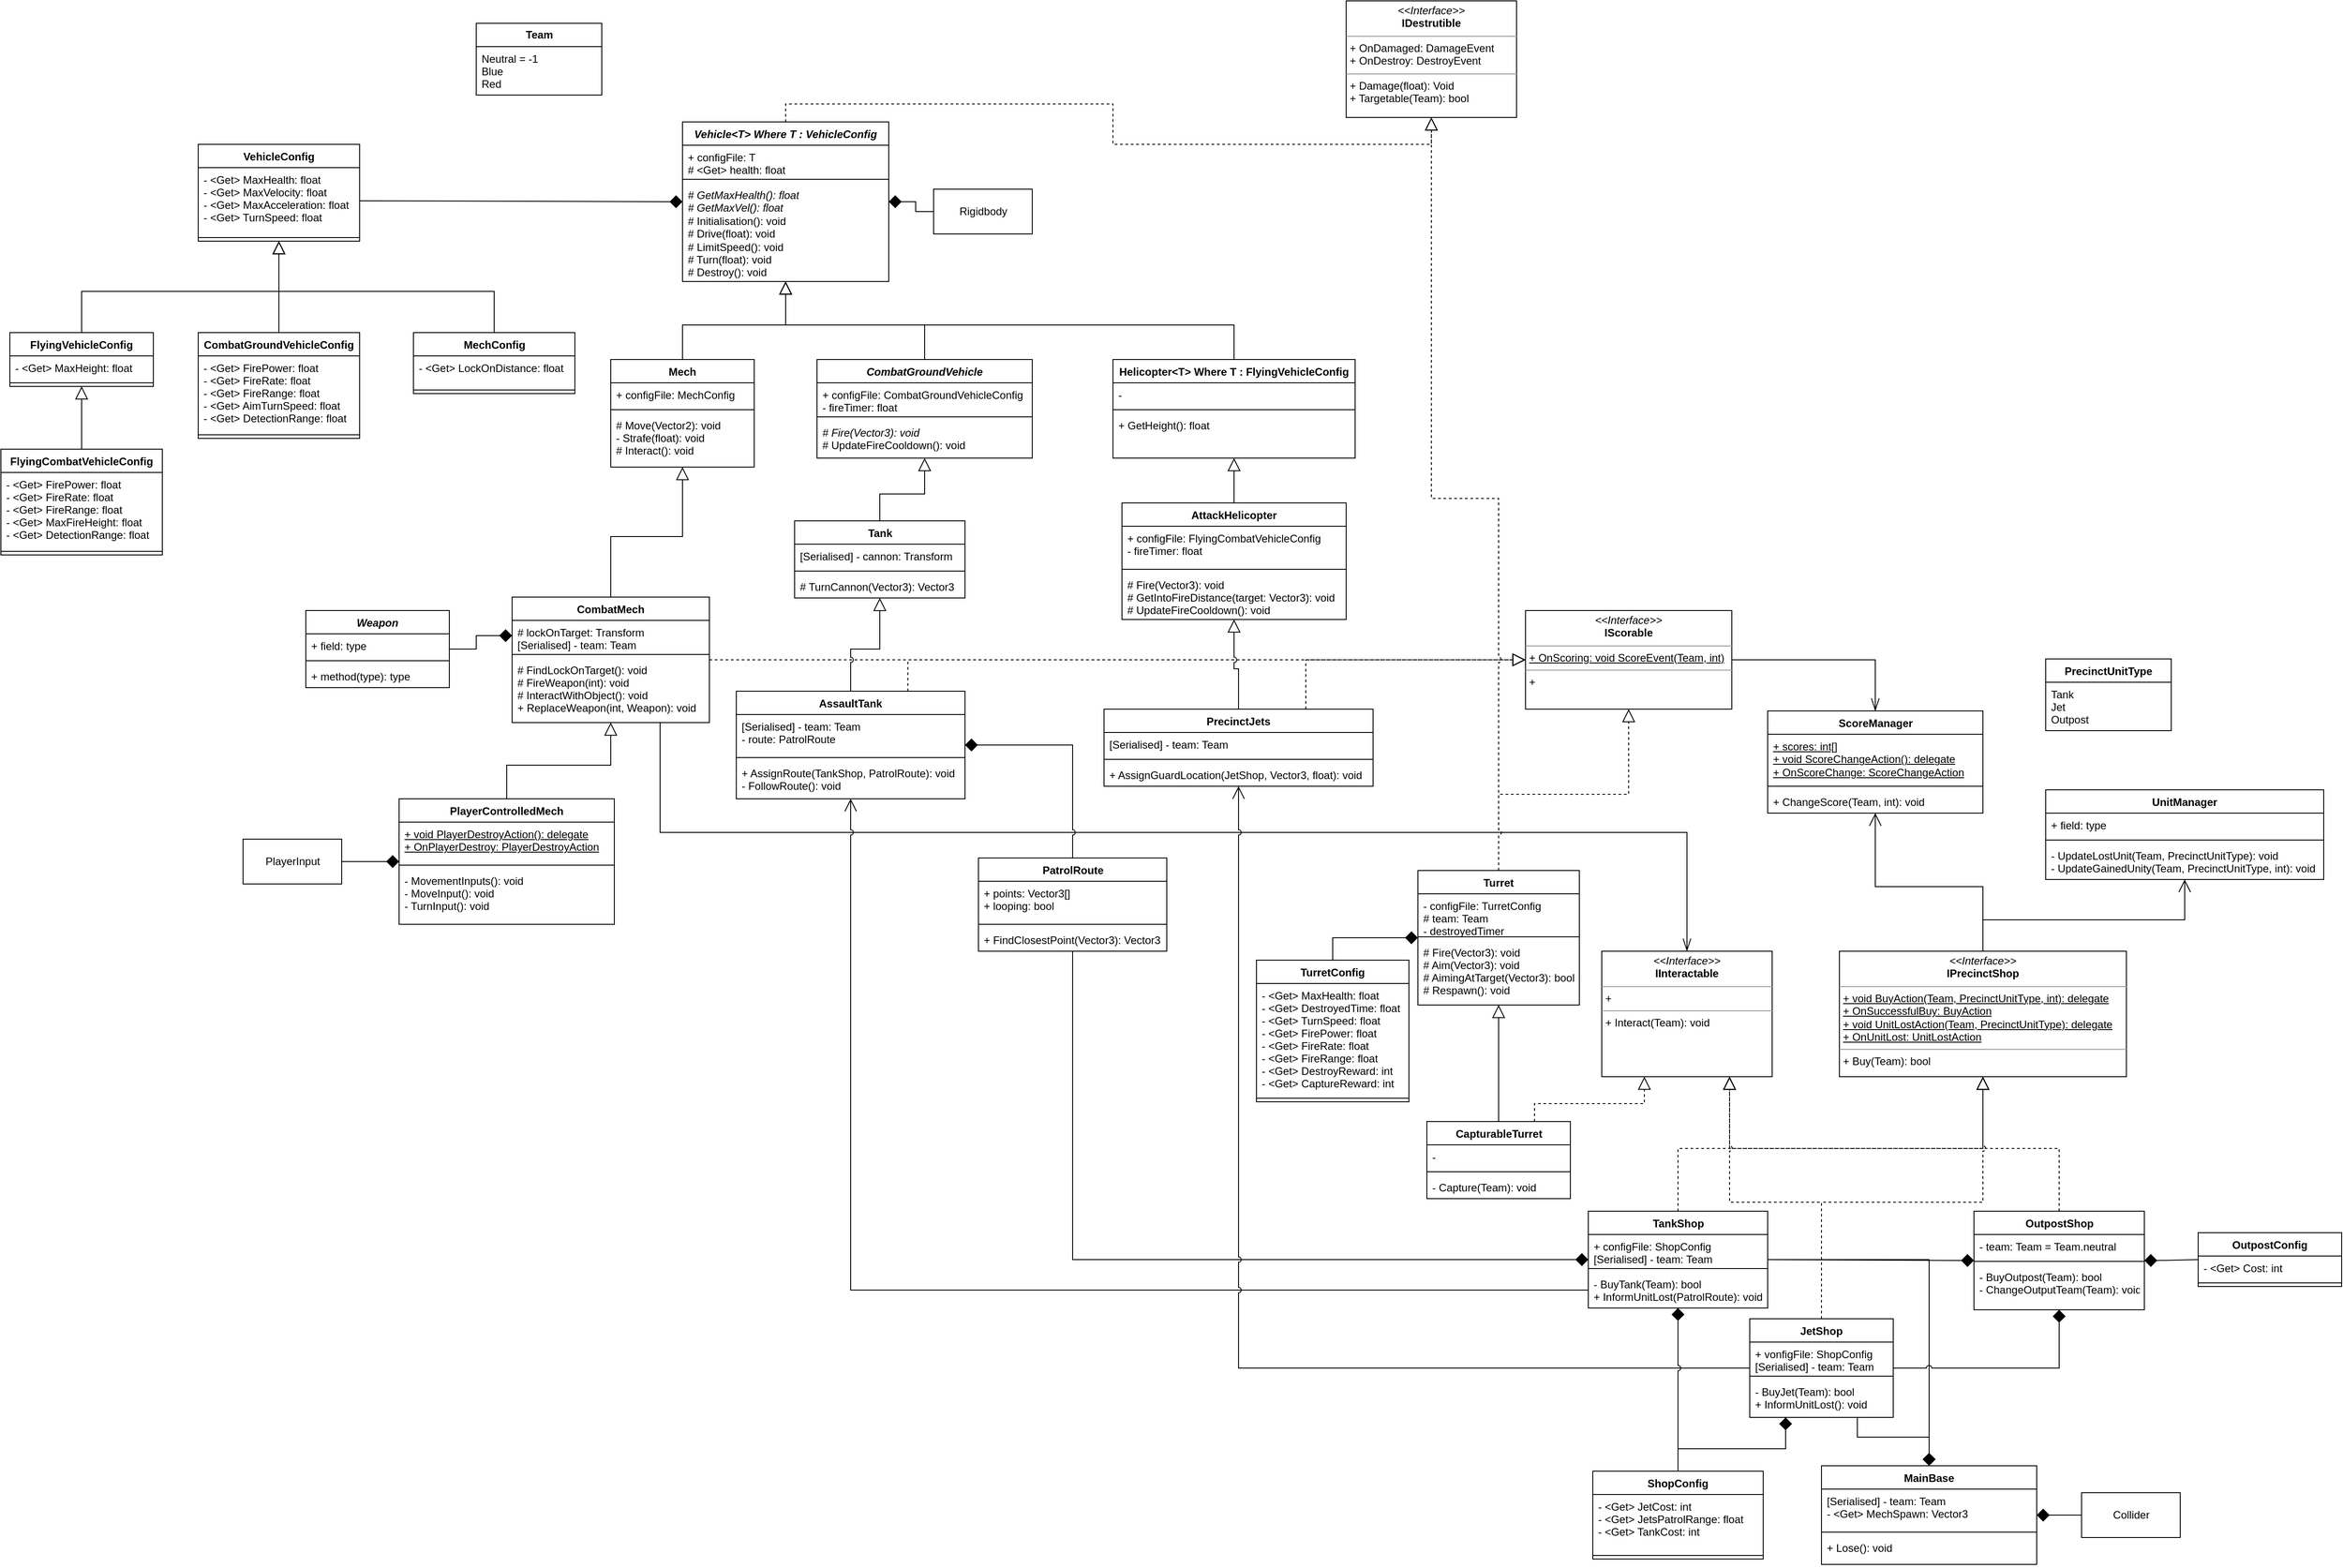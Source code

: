 <mxfile type="device" version="14.1.1" pages="3"><diagram id="77TGNbMApGUjW-eQm0cG" name="ML Miniproject"><mxGraphModel grid="1" dx="1838" dy="544" gridSize="10" guides="1" tooltips="1" connect="1" arrows="1" fold="1" page="0" pageScale="1" pageWidth="827" pageHeight="1169" math="0" shadow="0"><root><mxCell id="9YjK5aTJ1paQEkrNSinA-0"/><mxCell id="9YjK5aTJ1paQEkrNSinA-1" parent="9YjK5aTJ1paQEkrNSinA-0"/><mxCell id="uLPgp_742pt2I9Ydb1eH-0" parent="9YjK5aTJ1paQEkrNSinA-1" target="uLPgp_742pt2I9Ydb1eH-14" edge="1" style="edgeStyle=orthogonalEdgeStyle;rounded=0;orthogonalLoop=1;jettySize=auto;html=1;startArrow=diamond;startFill=1;startSize=12;sourcePerimeterSpacing=0;endArrow=none;endFill=0;endSize=12;jumpStyle=arc;" source="uLPgp_742pt2I9Ydb1eH-2"><mxGeometry as="geometry" relative="1"/></mxCell><mxCell id="uLPgp_742pt2I9Ydb1eH-1" parent="9YjK5aTJ1paQEkrNSinA-1" target="uLPgp_742pt2I9Ydb1eH-8" edge="1" style="edgeStyle=orthogonalEdgeStyle;rounded=0;orthogonalLoop=1;jettySize=auto;html=1;startArrow=block;startFill=0;startSize=12;sourcePerimeterSpacing=0;endArrow=none;endFill=0;endSize=12;jumpStyle=arc;" source="uLPgp_742pt2I9Ydb1eH-2"><mxGeometry as="geometry" relative="1"/></mxCell><mxCell id="uLPgp_742pt2I9Ydb1eH-2" value="Vehicle&lt;T&gt; Where T : VehicleConfig" parent="9YjK5aTJ1paQEkrNSinA-1" style="swimlane;fontStyle=3;align=center;verticalAlign=top;childLayout=stackLayout;horizontal=1;startSize=26;horizontalStack=0;resizeParent=1;resizeParentMax=0;resizeLast=0;collapsible=1;marginBottom=0;" vertex="1"><mxGeometry as="geometry" y="235" x="300" height="178" width="230"/></mxCell><mxCell id="uLPgp_742pt2I9Ydb1eH-3" value="+ configFile: T&#10;# &lt;Get&gt; health: float" parent="uLPgp_742pt2I9Ydb1eH-2" style="text;strokeColor=none;fillColor=none;align=left;verticalAlign=top;spacingLeft=4;spacingRight=4;overflow=hidden;rotatable=0;points=[[0,0.5],[1,0.5]];portConstraint=eastwest;" vertex="1"><mxGeometry as="geometry" y="26" height="34" width="230"/></mxCell><mxCell id="uLPgp_742pt2I9Ydb1eH-4" value="" parent="uLPgp_742pt2I9Ydb1eH-2" style="line;strokeWidth=1;fillColor=none;align=left;verticalAlign=middle;spacingTop=-1;spacingLeft=3;spacingRight=3;rotatable=0;labelPosition=right;points=[];portConstraint=eastwest;" vertex="1"><mxGeometry as="geometry" y="60" height="8" width="230"/></mxCell><mxCell id="uLPgp_742pt2I9Ydb1eH-5" value="&lt;i&gt;# GetMaxHealth(): float&lt;br&gt;# GetMaxVel(): float&lt;/i&gt;&lt;br&gt;# Initialisation(): void&lt;br&gt;# Drive(float): void&lt;br&gt;# LimitSpeed(): void&lt;br&gt;# Turn(float): void&lt;br&gt;# Destroy(): void" parent="uLPgp_742pt2I9Ydb1eH-2" style="text;strokeColor=none;fillColor=none;align=left;verticalAlign=top;spacingLeft=4;spacingRight=4;overflow=hidden;rotatable=0;points=[[0,0.5],[1,0.5]];portConstraint=eastwest;html=1;" vertex="1"><mxGeometry as="geometry" y="68" height="110" width="230"/></mxCell><mxCell id="uLPgp_742pt2I9Ydb1eH-6" parent="9YjK5aTJ1paQEkrNSinA-1" target="uLPgp_742pt2I9Ydb1eH-16" edge="1" style="edgeStyle=orthogonalEdgeStyle;rounded=0;orthogonalLoop=1;jettySize=auto;html=1;startArrow=block;startFill=0;startSize=12;sourcePerimeterSpacing=0;endArrow=none;endFill=0;endSize=12;jumpStyle=arc;" source="uLPgp_742pt2I9Ydb1eH-8"><mxGeometry as="geometry" relative="1"/></mxCell><mxCell id="uLPgp_742pt2I9Ydb1eH-8" value="Mech" parent="9YjK5aTJ1paQEkrNSinA-1" style="swimlane;fontStyle=1;align=center;verticalAlign=top;childLayout=stackLayout;horizontal=1;startSize=26;horizontalStack=0;resizeParent=1;resizeParentMax=0;resizeLast=0;collapsible=1;marginBottom=0;" vertex="1"><mxGeometry as="geometry" y="500" x="220" height="120" width="160"/></mxCell><mxCell id="uLPgp_742pt2I9Ydb1eH-9" value="+ configFile: MechConfig" parent="uLPgp_742pt2I9Ydb1eH-8" style="text;strokeColor=none;fillColor=none;align=left;verticalAlign=top;spacingLeft=4;spacingRight=4;overflow=hidden;rotatable=0;points=[[0,0.5],[1,0.5]];portConstraint=eastwest;" vertex="1"><mxGeometry as="geometry" y="26" height="26" width="160"/></mxCell><mxCell id="uLPgp_742pt2I9Ydb1eH-10" value="" parent="uLPgp_742pt2I9Ydb1eH-8" style="line;strokeWidth=1;fillColor=none;align=left;verticalAlign=middle;spacingTop=-1;spacingLeft=3;spacingRight=3;rotatable=0;labelPosition=right;points=[];portConstraint=eastwest;" vertex="1"><mxGeometry as="geometry" y="52" height="8" width="160"/></mxCell><mxCell id="uLPgp_742pt2I9Ydb1eH-11" value="# Move(Vector2): void&#10;- Strafe(float): void&#10;# Interact(): void" parent="uLPgp_742pt2I9Ydb1eH-8" style="text;strokeColor=none;fillColor=none;align=left;verticalAlign=top;spacingLeft=4;spacingRight=4;overflow=hidden;rotatable=0;points=[[0,0.5],[1,0.5]];portConstraint=eastwest;" vertex="1"><mxGeometry as="geometry" y="60" height="60" width="160"/></mxCell><mxCell id="uLPgp_742pt2I9Ydb1eH-12" parent="9YjK5aTJ1paQEkrNSinA-1" target="uLPgp_742pt2I9Ydb1eH-2" edge="1" style="edgeStyle=orthogonalEdgeStyle;rounded=0;orthogonalLoop=1;jettySize=auto;html=1;exitX=0.5;exitY=1;exitDx=0;exitDy=0;startArrow=block;startFill=0;endArrow=none;endFill=0;dashed=1;sourcePerimeterSpacing=0;startSize=12;endSize=12;jumpStyle=arc;" source="uLPgp_742pt2I9Ydb1eH-13"><mxGeometry as="geometry" relative="1"/></mxCell><mxCell id="uLPgp_742pt2I9Ydb1eH-13" value="&lt;p style=&quot;margin: 0px ; margin-top: 4px ; text-align: center&quot;&gt;&lt;i&gt;&amp;lt;&amp;lt;Interface&amp;gt;&amp;gt;&lt;/i&gt;&lt;br&gt;&lt;b&gt;IDestrutible&lt;/b&gt;&lt;/p&gt;&lt;hr size=&quot;1&quot;&gt;&lt;p style=&quot;margin: 0px ; margin-left: 4px&quot;&gt;+ OnDamaged: DamageEvent&lt;br&gt;+ OnDestroy: DestroyEvent&lt;/p&gt;&lt;hr size=&quot;1&quot;&gt;&lt;p style=&quot;margin: 0px ; margin-left: 4px&quot;&gt;+ Damage(float): Void&lt;/p&gt;&lt;p style=&quot;margin: 0px ; margin-left: 4px&quot;&gt;+ Targetable(Team): bool&lt;/p&gt;" parent="9YjK5aTJ1paQEkrNSinA-1" style="verticalAlign=top;align=left;overflow=fill;fontSize=12;fontFamily=Helvetica;html=1;" vertex="1"><mxGeometry as="geometry" y="100" x="1040" height="130" width="190"/></mxCell><mxCell id="uLPgp_742pt2I9Ydb1eH-14" value="Rigidbody" parent="9YjK5aTJ1paQEkrNSinA-1" style="html=1;" vertex="1"><mxGeometry as="geometry" y="310" x="580" height="50" width="110"/></mxCell><mxCell id="uLPgp_742pt2I9Ydb1eH-15" parent="9YjK5aTJ1paQEkrNSinA-1" target="uLPgp_742pt2I9Ydb1eH-26" edge="1" style="edgeStyle=orthogonalEdgeStyle;rounded=0;orthogonalLoop=1;jettySize=auto;html=1;startArrow=block;startFill=0;startSize=12;sourcePerimeterSpacing=0;endArrow=none;endFill=0;endSize=12;jumpStyle=arc;" source="uLPgp_742pt2I9Ydb1eH-16"><mxGeometry as="geometry" relative="1"/></mxCell><mxCell id="z-lu3B-nV_mfM919qkYC-37" parent="9YjK5aTJ1paQEkrNSinA-1" target="uLPgp_742pt2I9Ydb1eH-34" edge="1" style="edgeStyle=orthogonalEdgeStyle;rounded=0;jumpStyle=arc;orthogonalLoop=1;jettySize=auto;html=1;dashed=1;startSize=12;endArrow=block;endFill=0;endSize=12;" source="uLPgp_742pt2I9Ydb1eH-16"><mxGeometry as="geometry" relative="1"/></mxCell><mxCell id="z-lu3B-nV_mfM919qkYC-73" parent="9YjK5aTJ1paQEkrNSinA-1" target="z-lu3B-nV_mfM919qkYC-11" edge="1" style="edgeStyle=orthogonalEdgeStyle;rounded=0;jumpStyle=arc;orthogonalLoop=1;jettySize=auto;html=1;exitX=0.75;exitY=1;exitDx=0;exitDy=0;startSize=12;endArrow=openThin;endFill=0;endSize=12;" source="uLPgp_742pt2I9Ydb1eH-16"><mxGeometry as="geometry" relative="1"/></mxCell><mxCell id="uLPgp_742pt2I9Ydb1eH-16" value="CombatMech" parent="9YjK5aTJ1paQEkrNSinA-1" style="swimlane;fontStyle=1;align=center;verticalAlign=top;childLayout=stackLayout;horizontal=1;startSize=26;horizontalStack=0;resizeParent=1;resizeParentMax=0;resizeLast=0;collapsible=1;marginBottom=0;" vertex="1"><mxGeometry as="geometry" y="765" x="110" height="140" width="220"/></mxCell><mxCell id="uLPgp_742pt2I9Ydb1eH-17" value="# lockOnTarget: Transform&#10;[Serialised] - team: Team" parent="uLPgp_742pt2I9Ydb1eH-16" style="text;strokeColor=none;fillColor=none;align=left;verticalAlign=top;spacingLeft=4;spacingRight=4;overflow=hidden;rotatable=0;points=[[0,0.5],[1,0.5]];portConstraint=eastwest;" vertex="1"><mxGeometry as="geometry" y="26" height="34" width="220"/></mxCell><mxCell id="uLPgp_742pt2I9Ydb1eH-18" value="" parent="uLPgp_742pt2I9Ydb1eH-16" style="line;strokeWidth=1;fillColor=none;align=left;verticalAlign=middle;spacingTop=-1;spacingLeft=3;spacingRight=3;rotatable=0;labelPosition=right;points=[];portConstraint=eastwest;" vertex="1"><mxGeometry as="geometry" y="60" height="8" width="220"/></mxCell><mxCell id="uLPgp_742pt2I9Ydb1eH-19" value="# FindLockOnTarget(): void&#10;# FireWeapon(int): void&#10;# InteractWithObject(): void&#10;+ ReplaceWeapon(int, Weapon): void" parent="uLPgp_742pt2I9Ydb1eH-16" style="text;strokeColor=none;fillColor=none;align=left;verticalAlign=top;spacingLeft=4;spacingRight=4;overflow=hidden;rotatable=0;points=[[0,0.5],[1,0.5]];portConstraint=eastwest;" vertex="1"><mxGeometry as="geometry" y="68" height="72" width="220"/></mxCell><mxCell id="uLPgp_742pt2I9Ydb1eH-20" value="Weapon" parent="9YjK5aTJ1paQEkrNSinA-1" style="swimlane;fontStyle=3;align=center;verticalAlign=top;childLayout=stackLayout;horizontal=1;startSize=26;horizontalStack=0;resizeParent=1;resizeParentMax=0;resizeLast=0;collapsible=1;marginBottom=0;" vertex="1"><mxGeometry as="geometry" y="780" x="-120" height="86" width="160"/></mxCell><mxCell id="uLPgp_742pt2I9Ydb1eH-21" value="+ field: type" parent="uLPgp_742pt2I9Ydb1eH-20" style="text;strokeColor=none;fillColor=none;align=left;verticalAlign=top;spacingLeft=4;spacingRight=4;overflow=hidden;rotatable=0;points=[[0,0.5],[1,0.5]];portConstraint=eastwest;" vertex="1"><mxGeometry as="geometry" y="26" height="26" width="160"/></mxCell><mxCell id="uLPgp_742pt2I9Ydb1eH-22" value="" parent="uLPgp_742pt2I9Ydb1eH-20" style="line;strokeWidth=1;fillColor=none;align=left;verticalAlign=middle;spacingTop=-1;spacingLeft=3;spacingRight=3;rotatable=0;labelPosition=right;points=[];portConstraint=eastwest;" vertex="1"><mxGeometry as="geometry" y="52" height="8" width="160"/></mxCell><mxCell id="uLPgp_742pt2I9Ydb1eH-23" value="+ method(type): type" parent="uLPgp_742pt2I9Ydb1eH-20" style="text;strokeColor=none;fillColor=none;align=left;verticalAlign=top;spacingLeft=4;spacingRight=4;overflow=hidden;rotatable=0;points=[[0,0.5],[1,0.5]];portConstraint=eastwest;" vertex="1"><mxGeometry as="geometry" y="60" height="26" width="160"/></mxCell><mxCell id="uLPgp_742pt2I9Ydb1eH-24" parent="9YjK5aTJ1paQEkrNSinA-1" target="uLPgp_742pt2I9Ydb1eH-20" edge="1" style="edgeStyle=orthogonalEdgeStyle;rounded=0;orthogonalLoop=1;jettySize=auto;html=1;startArrow=diamond;startFill=1;startSize=12;sourcePerimeterSpacing=0;endArrow=none;endFill=0;endSize=12;jumpStyle=arc;" source="uLPgp_742pt2I9Ydb1eH-17"><mxGeometry as="geometry" relative="1"/></mxCell><mxCell id="uLPgp_742pt2I9Ydb1eH-25" parent="9YjK5aTJ1paQEkrNSinA-1" target="uLPgp_742pt2I9Ydb1eH-30" edge="1" style="edgeStyle=orthogonalEdgeStyle;rounded=0;orthogonalLoop=1;jettySize=auto;html=1;startArrow=diamond;startFill=1;startSize=12;sourcePerimeterSpacing=0;endArrow=none;endFill=0;endSize=12;jumpStyle=arc;" source="uLPgp_742pt2I9Ydb1eH-26"><mxGeometry as="geometry" relative="1"/></mxCell><mxCell id="uLPgp_742pt2I9Ydb1eH-26" value="PlayerControlledMech" parent="9YjK5aTJ1paQEkrNSinA-1" style="swimlane;fontStyle=1;align=center;verticalAlign=top;childLayout=stackLayout;horizontal=1;startSize=26;horizontalStack=0;resizeParent=1;resizeParentMax=0;resizeLast=0;collapsible=1;marginBottom=0;" vertex="1"><mxGeometry as="geometry" y="990" x="-16" height="140" width="240"/></mxCell><mxCell id="uLPgp_742pt2I9Ydb1eH-27" value="&lt;u&gt;+ void PlayerDestroyAction(): delegate&lt;br&gt;+ OnPlayerDestroy: PlayerDestroyAction&lt;/u&gt;" parent="uLPgp_742pt2I9Ydb1eH-26" style="text;strokeColor=none;fillColor=none;align=left;verticalAlign=top;spacingLeft=4;spacingRight=4;overflow=hidden;rotatable=0;points=[[0,0.5],[1,0.5]];portConstraint=eastwest;html=1;" vertex="1"><mxGeometry as="geometry" y="26" height="44" width="240"/></mxCell><mxCell id="uLPgp_742pt2I9Ydb1eH-28" value="" parent="uLPgp_742pt2I9Ydb1eH-26" style="line;strokeWidth=1;fillColor=none;align=left;verticalAlign=middle;spacingTop=-1;spacingLeft=3;spacingRight=3;rotatable=0;labelPosition=right;points=[];portConstraint=eastwest;" vertex="1"><mxGeometry as="geometry" y="70" height="8" width="240"/></mxCell><mxCell id="uLPgp_742pt2I9Ydb1eH-29" value="- MovementInputs(): void&#10;- MoveInput(): void&#10;- TurnInput(): void" parent="uLPgp_742pt2I9Ydb1eH-26" style="text;strokeColor=none;fillColor=none;align=left;verticalAlign=top;spacingLeft=4;spacingRight=4;overflow=hidden;rotatable=0;points=[[0,0.5],[1,0.5]];portConstraint=eastwest;" vertex="1"><mxGeometry as="geometry" y="78" height="62" width="240"/></mxCell><mxCell id="uLPgp_742pt2I9Ydb1eH-30" value="PlayerInput" parent="9YjK5aTJ1paQEkrNSinA-1" style="html=1;" vertex="1"><mxGeometry as="geometry" y="1035" x="-190" height="50" width="110"/></mxCell><mxCell id="-BEF7m1quUcm5TBMtGel-12" parent="9YjK5aTJ1paQEkrNSinA-1" target="-BEF7m1quUcm5TBMtGel-4" edge="1" style="edgeStyle=orthogonalEdgeStyle;rounded=0;jumpStyle=arc;orthogonalLoop=1;jettySize=auto;html=1;exitX=0.5;exitY=0;exitDx=0;exitDy=0;startSize=12;endArrow=block;endFill=0;endSize=12;" source="uLPgp_742pt2I9Ydb1eH-31"><mxGeometry as="geometry" relative="1"/></mxCell><mxCell id="uLPgp_742pt2I9Ydb1eH-31" value="MechConfig" parent="9YjK5aTJ1paQEkrNSinA-1" style="swimlane;fontStyle=1;align=center;verticalAlign=top;childLayout=stackLayout;horizontal=1;startSize=26;horizontalStack=0;resizeParent=1;resizeParentMax=0;resizeLast=0;collapsible=1;marginBottom=0;html=1;" vertex="1"><mxGeometry as="geometry" y="470" height="68" width="180"/></mxCell><mxCell id="uLPgp_742pt2I9Ydb1eH-32" value="- &lt;Get&gt; LockOnDistance: float" parent="uLPgp_742pt2I9Ydb1eH-31" style="text;strokeColor=none;fillColor=none;align=left;verticalAlign=top;spacingLeft=4;spacingRight=4;overflow=hidden;rotatable=0;points=[[0,0.5],[1,0.5]];portConstraint=eastwest;" vertex="1"><mxGeometry as="geometry" y="26" height="34" width="180"/></mxCell><mxCell id="uLPgp_742pt2I9Ydb1eH-33" value="" parent="uLPgp_742pt2I9Ydb1eH-31" style="line;strokeWidth=1;fillColor=none;align=left;verticalAlign=middle;spacingTop=-1;spacingLeft=3;spacingRight=3;rotatable=0;labelPosition=right;points=[];portConstraint=eastwest;" vertex="1"><mxGeometry as="geometry" y="60" height="8" width="180"/></mxCell><mxCell id="z-lu3B-nV_mfM919qkYC-75" parent="9YjK5aTJ1paQEkrNSinA-1" target="z-lu3B-nV_mfM919qkYC-5" edge="1" style="edgeStyle=orthogonalEdgeStyle;rounded=0;jumpStyle=arc;orthogonalLoop=1;jettySize=auto;html=1;startSize=12;endArrow=openThin;endFill=0;endSize=12;" source="uLPgp_742pt2I9Ydb1eH-34"><mxGeometry as="geometry" relative="1"/></mxCell><mxCell id="uLPgp_742pt2I9Ydb1eH-34" value="&lt;p style=&quot;margin: 0px ; margin-top: 4px ; text-align: center&quot;&gt;&lt;i&gt;&amp;lt;&amp;lt;Interface&amp;gt;&amp;gt;&lt;/i&gt;&lt;br&gt;&lt;b&gt;IScorable&lt;/b&gt;&lt;/p&gt;&lt;hr size=&quot;1&quot;&gt;&lt;p style=&quot;margin: 0px ; margin-left: 4px&quot;&gt;&lt;u&gt;+ OnScoring: void ScoreEvent(Team, int)&lt;/u&gt;&lt;/p&gt;&lt;hr size=&quot;1&quot;&gt;&lt;p style=&quot;margin: 0px ; margin-left: 4px&quot;&gt;+&amp;nbsp;&lt;/p&gt;" parent="9YjK5aTJ1paQEkrNSinA-1" style="verticalAlign=top;align=left;overflow=fill;fontSize=12;fontFamily=Helvetica;html=1;" vertex="1"><mxGeometry as="geometry" y="780" x="1240" height="110" width="230"/></mxCell><mxCell id="uLPgp_742pt2I9Ydb1eH-35" parent="9YjK5aTJ1paQEkrNSinA-1" target="uLPgp_742pt2I9Ydb1eH-48" edge="1" style="edgeStyle=orthogonalEdgeStyle;rounded=0;orthogonalLoop=1;jettySize=auto;html=1;exitX=0.5;exitY=0;exitDx=0;exitDy=0;startSize=12;endArrow=block;endFill=0;endSize=12;jumpStyle=arc;" source="uLPgp_742pt2I9Ydb1eH-36"><mxGeometry as="geometry" relative="1"/></mxCell><mxCell id="uLPgp_742pt2I9Ydb1eH-36" value="Tank" parent="9YjK5aTJ1paQEkrNSinA-1" style="swimlane;fontStyle=1;align=center;verticalAlign=top;childLayout=stackLayout;horizontal=1;startSize=26;horizontalStack=0;resizeParent=1;resizeParentMax=0;resizeLast=0;collapsible=1;marginBottom=0;html=1;" vertex="1"><mxGeometry as="geometry" y="680" x="425" height="86" width="190"/></mxCell><mxCell id="uLPgp_742pt2I9Ydb1eH-37" value="[Serialised] - cannon: Transform" parent="uLPgp_742pt2I9Ydb1eH-36" style="text;strokeColor=none;fillColor=none;align=left;verticalAlign=top;spacingLeft=4;spacingRight=4;overflow=hidden;rotatable=0;points=[[0,0.5],[1,0.5]];portConstraint=eastwest;" vertex="1"><mxGeometry as="geometry" y="26" height="26" width="190"/></mxCell><mxCell id="uLPgp_742pt2I9Ydb1eH-38" value="" parent="uLPgp_742pt2I9Ydb1eH-36" style="line;strokeWidth=1;fillColor=none;align=left;verticalAlign=middle;spacingTop=-1;spacingLeft=3;spacingRight=3;rotatable=0;labelPosition=right;points=[];portConstraint=eastwest;" vertex="1"><mxGeometry as="geometry" y="52" height="8" width="190"/></mxCell><mxCell id="uLPgp_742pt2I9Ydb1eH-39" value="# TurnCannon(Vector3): Vector3" parent="uLPgp_742pt2I9Ydb1eH-36" style="text;strokeColor=none;fillColor=none;align=left;verticalAlign=top;spacingLeft=4;spacingRight=4;overflow=hidden;rotatable=0;points=[[0,0.5],[1,0.5]];portConstraint=eastwest;" vertex="1"><mxGeometry as="geometry" y="60" height="26" width="190"/></mxCell><mxCell id="uLPgp_742pt2I9Ydb1eH-40" parent="9YjK5aTJ1paQEkrNSinA-1" target="uLPgp_742pt2I9Ydb1eH-36" edge="1" style="edgeStyle=orthogonalEdgeStyle;rounded=0;orthogonalLoop=1;jettySize=auto;html=1;endArrow=block;endFill=0;endSize=12;startSize=12;jumpStyle=arc;" source="uLPgp_742pt2I9Ydb1eH-42"><mxGeometry as="geometry" relative="1"/></mxCell><mxCell id="uLPgp_742pt2I9Ydb1eH-41" parent="9YjK5aTJ1paQEkrNSinA-1" target="uLPgp_742pt2I9Ydb1eH-56" edge="1" style="edgeStyle=orthogonalEdgeStyle;rounded=0;orthogonalLoop=1;jettySize=auto;html=1;startArrow=diamond;startFill=1;startSize=12;endArrow=none;endFill=0;endSize=12;jumpStyle=arc;" source="uLPgp_742pt2I9Ydb1eH-42"><mxGeometry as="geometry" relative="1"/></mxCell><mxCell id="z-lu3B-nV_mfM919qkYC-36" parent="9YjK5aTJ1paQEkrNSinA-1" target="uLPgp_742pt2I9Ydb1eH-34" edge="1" style="edgeStyle=orthogonalEdgeStyle;rounded=0;jumpStyle=arc;orthogonalLoop=1;jettySize=auto;html=1;exitX=0.75;exitY=0;exitDx=0;exitDy=0;dashed=1;startSize=12;endArrow=block;endFill=0;endSize=12;" source="uLPgp_742pt2I9Ydb1eH-42"><mxGeometry as="geometry" relative="1"/></mxCell><mxCell id="uLPgp_742pt2I9Ydb1eH-42" value="AssaultTank" parent="9YjK5aTJ1paQEkrNSinA-1" style="swimlane;fontStyle=1;align=center;verticalAlign=top;childLayout=stackLayout;horizontal=1;startSize=26;horizontalStack=0;resizeParent=1;resizeParentMax=0;resizeLast=0;collapsible=1;marginBottom=0;" vertex="1"><mxGeometry as="geometry" y="870" x="360" height="120" width="255"/></mxCell><mxCell id="uLPgp_742pt2I9Ydb1eH-43" value="[Serialised] - team: Team&#10;- route: PatrolRoute" parent="uLPgp_742pt2I9Ydb1eH-42" style="text;strokeColor=none;fillColor=none;align=left;verticalAlign=top;spacingLeft=4;spacingRight=4;overflow=hidden;rotatable=0;points=[[0,0.5],[1,0.5]];portConstraint=eastwest;" vertex="1"><mxGeometry as="geometry" y="26" height="44" width="255"/></mxCell><mxCell id="uLPgp_742pt2I9Ydb1eH-44" value="" parent="uLPgp_742pt2I9Ydb1eH-42" style="line;strokeWidth=1;fillColor=none;align=left;verticalAlign=middle;spacingTop=-1;spacingLeft=3;spacingRight=3;rotatable=0;labelPosition=right;points=[];portConstraint=eastwest;" vertex="1"><mxGeometry as="geometry" y="70" height="8" width="255"/></mxCell><mxCell id="uLPgp_742pt2I9Ydb1eH-45" value="+ AssignRoute(TankShop, PatrolRoute): void&#10;- FollowRoute(): void" parent="uLPgp_742pt2I9Ydb1eH-42" style="text;strokeColor=none;fillColor=none;align=left;verticalAlign=top;spacingLeft=4;spacingRight=4;overflow=hidden;rotatable=0;points=[[0,0.5],[1,0.5]];portConstraint=eastwest;" vertex="1"><mxGeometry as="geometry" y="78" height="42" width="255"/></mxCell><mxCell id="uLPgp_742pt2I9Ydb1eH-47" parent="9YjK5aTJ1paQEkrNSinA-1" target="uLPgp_742pt2I9Ydb1eH-2" edge="1" style="edgeStyle=orthogonalEdgeStyle;rounded=0;orthogonalLoop=1;jettySize=auto;html=1;startSize=12;endArrow=block;endFill=0;endSize=12;jumpStyle=arc;" source="uLPgp_742pt2I9Ydb1eH-48"><mxGeometry as="geometry" relative="1"/></mxCell><mxCell id="uLPgp_742pt2I9Ydb1eH-48" value="CombatGroundVehicle" parent="9YjK5aTJ1paQEkrNSinA-1" style="swimlane;fontStyle=3;align=center;verticalAlign=top;childLayout=stackLayout;horizontal=1;startSize=26;horizontalStack=0;resizeParent=1;resizeParentMax=0;resizeLast=0;collapsible=1;marginBottom=0;" vertex="1"><mxGeometry as="geometry" y="500" x="450" height="110" width="240"/></mxCell><mxCell id="uLPgp_742pt2I9Ydb1eH-49" value="+ configFile: CombatGroundVehicleConfig&#10;- fireTimer: float" parent="uLPgp_742pt2I9Ydb1eH-48" style="text;strokeColor=none;fillColor=none;align=left;verticalAlign=top;spacingLeft=4;spacingRight=4;overflow=hidden;rotatable=0;points=[[0,0.5],[1,0.5]];portConstraint=eastwest;" vertex="1"><mxGeometry as="geometry" y="26" height="34" width="240"/></mxCell><mxCell id="uLPgp_742pt2I9Ydb1eH-50" value="" parent="uLPgp_742pt2I9Ydb1eH-48" style="line;strokeWidth=1;fillColor=none;align=left;verticalAlign=middle;spacingTop=-1;spacingLeft=3;spacingRight=3;rotatable=0;labelPosition=right;points=[];portConstraint=eastwest;" vertex="1"><mxGeometry as="geometry" y="60" height="8" width="240"/></mxCell><mxCell id="uLPgp_742pt2I9Ydb1eH-51" value="&lt;i&gt;# Fire(Vector3): void&lt;/i&gt;&lt;br&gt;# UpdateFireCooldown(): void" parent="uLPgp_742pt2I9Ydb1eH-48" style="text;strokeColor=none;fillColor=none;align=left;verticalAlign=top;spacingLeft=4;spacingRight=4;overflow=hidden;rotatable=0;points=[[0,0.5],[1,0.5]];portConstraint=eastwest;html=1;" vertex="1"><mxGeometry as="geometry" y="68" height="42" width="240"/></mxCell><mxCell id="-BEF7m1quUcm5TBMtGel-11" parent="9YjK5aTJ1paQEkrNSinA-1" target="-BEF7m1quUcm5TBMtGel-4" edge="1" style="edgeStyle=orthogonalEdgeStyle;rounded=0;jumpStyle=arc;orthogonalLoop=1;jettySize=auto;html=1;exitX=0.5;exitY=0;exitDx=0;exitDy=0;startSize=12;endArrow=block;endFill=0;endSize=12;" source="uLPgp_742pt2I9Ydb1eH-52"><mxGeometry as="geometry" relative="1"/></mxCell><mxCell id="uLPgp_742pt2I9Ydb1eH-52" value="CombatGroundVehicleConfig" parent="9YjK5aTJ1paQEkrNSinA-1" style="swimlane;fontStyle=1;align=center;verticalAlign=top;childLayout=stackLayout;horizontal=1;startSize=26;horizontalStack=0;resizeParent=1;resizeParentMax=0;resizeLast=0;collapsible=1;marginBottom=0;" vertex="1"><mxGeometry as="geometry" y="470" x="-240" height="118" width="180"/></mxCell><mxCell id="uLPgp_742pt2I9Ydb1eH-53" value="- &lt;Get&gt; FirePower: float&#10;- &lt;Get&gt; FireRate: float&#10;- &lt;Get&gt; FireRange: float&#10;- &lt;Get&gt; AimTurnSpeed: float&#10;- &lt;Get&gt; DetectionRange: float" parent="uLPgp_742pt2I9Ydb1eH-52" style="text;strokeColor=none;fillColor=none;align=left;verticalAlign=top;spacingLeft=4;spacingRight=4;overflow=hidden;rotatable=0;points=[[0,0.5],[1,0.5]];portConstraint=eastwest;" vertex="1"><mxGeometry as="geometry" y="26" height="84" width="180"/></mxCell><mxCell id="uLPgp_742pt2I9Ydb1eH-54" value="" parent="uLPgp_742pt2I9Ydb1eH-52" style="line;strokeWidth=1;fillColor=none;align=left;verticalAlign=middle;spacingTop=-1;spacingLeft=3;spacingRight=3;rotatable=0;labelPosition=right;points=[];portConstraint=eastwest;" vertex="1"><mxGeometry as="geometry" y="110" height="8" width="180"/></mxCell><mxCell id="uLPgp_742pt2I9Ydb1eH-56" value="PatrolRoute" parent="9YjK5aTJ1paQEkrNSinA-1" style="swimlane;fontStyle=1;align=center;verticalAlign=top;childLayout=stackLayout;horizontal=1;startSize=26;horizontalStack=0;resizeParent=1;resizeParentMax=0;resizeLast=0;collapsible=1;marginBottom=0;html=1;" vertex="1"><mxGeometry as="geometry" y="1056" x="630" height="104" width="210"/></mxCell><mxCell id="uLPgp_742pt2I9Ydb1eH-57" value="+ points: Vector3[]&#10;+ looping: bool" parent="uLPgp_742pt2I9Ydb1eH-56" style="text;strokeColor=none;fillColor=none;align=left;verticalAlign=top;spacingLeft=4;spacingRight=4;overflow=hidden;rotatable=0;points=[[0,0.5],[1,0.5]];portConstraint=eastwest;" vertex="1"><mxGeometry as="geometry" y="26" height="44" width="210"/></mxCell><mxCell id="uLPgp_742pt2I9Ydb1eH-58" value="" parent="uLPgp_742pt2I9Ydb1eH-56" style="line;strokeWidth=1;fillColor=none;align=left;verticalAlign=middle;spacingTop=-1;spacingLeft=3;spacingRight=3;rotatable=0;labelPosition=right;points=[];portConstraint=eastwest;" vertex="1"><mxGeometry as="geometry" y="70" height="8" width="210"/></mxCell><mxCell id="uLPgp_742pt2I9Ydb1eH-59" value="+ FindClosestPoint(Vector3): Vector3" parent="uLPgp_742pt2I9Ydb1eH-56" style="text;strokeColor=none;fillColor=none;align=left;verticalAlign=top;spacingLeft=4;spacingRight=4;overflow=hidden;rotatable=0;points=[[0,0.5],[1,0.5]];portConstraint=eastwest;" vertex="1"><mxGeometry as="geometry" y="78" height="26" width="210"/></mxCell><mxCell id="-BEF7m1quUcm5TBMtGel-18" parent="9YjK5aTJ1paQEkrNSinA-1" target="uLPgp_742pt2I9Ydb1eH-2" edge="1" style="edgeStyle=orthogonalEdgeStyle;rounded=0;jumpStyle=arc;orthogonalLoop=1;jettySize=auto;html=1;exitX=0.5;exitY=0;exitDx=0;exitDy=0;startSize=12;endArrow=block;endFill=0;endSize=12;" source="-BEF7m1quUcm5TBMtGel-0"><mxGeometry as="geometry" relative="1"/></mxCell><mxCell id="-BEF7m1quUcm5TBMtGel-0" value="Helicopter&lt;T&gt; Where T : FlyingVehicleConfig" parent="9YjK5aTJ1paQEkrNSinA-1" style="swimlane;fontStyle=1;align=center;verticalAlign=top;childLayout=stackLayout;horizontal=1;startSize=26;horizontalStack=0;resizeParent=1;resizeParentMax=0;resizeLast=0;collapsible=1;marginBottom=0;" vertex="1"><mxGeometry as="geometry" y="500" x="780" height="110" width="270"/></mxCell><mxCell id="-BEF7m1quUcm5TBMtGel-1" value="-" parent="-BEF7m1quUcm5TBMtGel-0" style="text;strokeColor=none;fillColor=none;align=left;verticalAlign=top;spacingLeft=4;spacingRight=4;overflow=hidden;rotatable=0;points=[[0,0.5],[1,0.5]];portConstraint=eastwest;" vertex="1"><mxGeometry as="geometry" y="26" height="26" width="270"/></mxCell><mxCell id="-BEF7m1quUcm5TBMtGel-2" value="" parent="-BEF7m1quUcm5TBMtGel-0" style="line;strokeWidth=1;fillColor=none;align=left;verticalAlign=middle;spacingTop=-1;spacingLeft=3;spacingRight=3;rotatable=0;labelPosition=right;points=[];portConstraint=eastwest;" vertex="1"><mxGeometry as="geometry" y="52" height="8" width="270"/></mxCell><mxCell id="-BEF7m1quUcm5TBMtGel-3" value="+ GetHeight(): float" parent="-BEF7m1quUcm5TBMtGel-0" style="text;strokeColor=none;fillColor=none;align=left;verticalAlign=top;spacingLeft=4;spacingRight=4;overflow=hidden;rotatable=0;points=[[0,0.5],[1,0.5]];portConstraint=eastwest;" vertex="1"><mxGeometry as="geometry" y="60" height="50" width="270"/></mxCell><mxCell id="-BEF7m1quUcm5TBMtGel-4" value="VehicleConfig" parent="9YjK5aTJ1paQEkrNSinA-1" style="swimlane;fontStyle=1;align=center;verticalAlign=top;childLayout=stackLayout;horizontal=1;startSize=26;horizontalStack=0;resizeParent=1;resizeParentMax=0;resizeLast=0;collapsible=1;marginBottom=0;" vertex="1"><mxGeometry as="geometry" y="260" x="-240" height="108" width="180"/></mxCell><mxCell id="-BEF7m1quUcm5TBMtGel-5" value="- &lt;Get&gt; MaxHealth: float&#10;- &lt;Get&gt; MaxVelocity: float&#10;- &lt;Get&gt; MaxAcceleration: float&#10;- &lt;Get&gt; TurnSpeed: float" parent="-BEF7m1quUcm5TBMtGel-4" style="text;strokeColor=none;fillColor=none;align=left;verticalAlign=top;spacingLeft=4;spacingRight=4;overflow=hidden;rotatable=0;points=[[0,0.5],[1,0.5]];portConstraint=eastwest;" vertex="1"><mxGeometry as="geometry" y="26" height="74" width="180"/></mxCell><mxCell id="-BEF7m1quUcm5TBMtGel-6" value="" parent="-BEF7m1quUcm5TBMtGel-4" style="line;strokeWidth=1;fillColor=none;align=left;verticalAlign=middle;spacingTop=-1;spacingLeft=3;spacingRight=3;rotatable=0;labelPosition=right;points=[];portConstraint=eastwest;" vertex="1"><mxGeometry as="geometry" y="100" height="8" width="180"/></mxCell><mxCell id="-BEF7m1quUcm5TBMtGel-9" parent="9YjK5aTJ1paQEkrNSinA-1" target="uLPgp_742pt2I9Ydb1eH-2" edge="1" style="edgeStyle=orthogonalEdgeStyle;rounded=0;jumpStyle=arc;orthogonalLoop=1;jettySize=auto;html=1;endArrow=diamond;endFill=1;endSize=12;startSize=12;" source="-BEF7m1quUcm5TBMtGel-5"><mxGeometry as="geometry" relative="1"/></mxCell><mxCell id="-BEF7m1quUcm5TBMtGel-24" parent="9YjK5aTJ1paQEkrNSinA-1" target="-BEF7m1quUcm5TBMtGel-20" edge="1" style="edgeStyle=orthogonalEdgeStyle;rounded=0;jumpStyle=arc;orthogonalLoop=1;jettySize=auto;html=1;exitX=0.5;exitY=0;exitDx=0;exitDy=0;startSize=12;endArrow=block;endFill=0;endSize=12;" source="-BEF7m1quUcm5TBMtGel-14"><mxGeometry as="geometry" relative="1"/></mxCell><mxCell id="-BEF7m1quUcm5TBMtGel-25" parent="9YjK5aTJ1paQEkrNSinA-1" target="-BEF7m1quUcm5TBMtGel-0" edge="1" style="edgeStyle=orthogonalEdgeStyle;rounded=0;jumpStyle=arc;orthogonalLoop=1;jettySize=auto;html=1;exitX=0.5;exitY=0;exitDx=0;exitDy=0;startSize=12;endArrow=block;endFill=0;endSize=12;" source="-BEF7m1quUcm5TBMtGel-20"><mxGeometry as="geometry" relative="1"/></mxCell><mxCell id="-BEF7m1quUcm5TBMtGel-20" value="AttackHelicopter" parent="9YjK5aTJ1paQEkrNSinA-1" style="swimlane;fontStyle=1;align=center;verticalAlign=top;childLayout=stackLayout;horizontal=1;startSize=26;horizontalStack=0;resizeParent=1;resizeParentMax=0;resizeLast=0;collapsible=1;marginBottom=0;" vertex="1"><mxGeometry as="geometry" y="660" x="790" height="130" width="250"/></mxCell><mxCell id="-BEF7m1quUcm5TBMtGel-21" value="+ configFile: FlyingCombatVehicleConfig&#10;- fireTimer: float" parent="-BEF7m1quUcm5TBMtGel-20" style="text;strokeColor=none;fillColor=none;align=left;verticalAlign=top;spacingLeft=4;spacingRight=4;overflow=hidden;rotatable=0;points=[[0,0.5],[1,0.5]];portConstraint=eastwest;" vertex="1"><mxGeometry as="geometry" y="26" height="44" width="250"/></mxCell><mxCell id="-BEF7m1quUcm5TBMtGel-22" value="" parent="-BEF7m1quUcm5TBMtGel-20" style="line;strokeWidth=1;fillColor=none;align=left;verticalAlign=middle;spacingTop=-1;spacingLeft=3;spacingRight=3;rotatable=0;labelPosition=right;points=[];portConstraint=eastwest;" vertex="1"><mxGeometry as="geometry" y="70" height="8" width="250"/></mxCell><mxCell id="-BEF7m1quUcm5TBMtGel-23" value="# Fire(Vector3): void&#10;# GetIntoFireDistance(target: Vector3): void&#10;# UpdateFireCooldown(): void" parent="-BEF7m1quUcm5TBMtGel-20" style="text;strokeColor=none;fillColor=none;align=left;verticalAlign=top;spacingLeft=4;spacingRight=4;overflow=hidden;rotatable=0;points=[[0,0.5],[1,0.5]];portConstraint=eastwest;" vertex="1"><mxGeometry as="geometry" y="78" height="52" width="250"/></mxCell><mxCell id="-BEF7m1quUcm5TBMtGel-35" parent="9YjK5aTJ1paQEkrNSinA-1" target="-BEF7m1quUcm5TBMtGel-4" edge="1" style="edgeStyle=orthogonalEdgeStyle;rounded=0;jumpStyle=arc;orthogonalLoop=1;jettySize=auto;html=1;exitX=0.5;exitY=0;exitDx=0;exitDy=0;startSize=12;endArrow=block;endFill=0;endSize=12;" source="-BEF7m1quUcm5TBMtGel-26"><mxGeometry as="geometry" relative="1"/></mxCell><mxCell id="-BEF7m1quUcm5TBMtGel-26" value="FlyingVehicleConfig" parent="9YjK5aTJ1paQEkrNSinA-1" style="swimlane;fontStyle=1;align=center;verticalAlign=top;childLayout=stackLayout;horizontal=1;startSize=26;horizontalStack=0;resizeParent=1;resizeParentMax=0;resizeLast=0;collapsible=1;marginBottom=0;" vertex="1"><mxGeometry as="geometry" y="470" x="-450" height="60" width="160"/></mxCell><mxCell id="-BEF7m1quUcm5TBMtGel-27" value="- &lt;Get&gt; MaxHeight: float" parent="-BEF7m1quUcm5TBMtGel-26" style="text;strokeColor=none;fillColor=none;align=left;verticalAlign=top;spacingLeft=4;spacingRight=4;overflow=hidden;rotatable=0;points=[[0,0.5],[1,0.5]];portConstraint=eastwest;" vertex="1"><mxGeometry as="geometry" y="26" height="26" width="160"/></mxCell><mxCell id="-BEF7m1quUcm5TBMtGel-28" value="" parent="-BEF7m1quUcm5TBMtGel-26" style="line;strokeWidth=1;fillColor=none;align=left;verticalAlign=middle;spacingTop=-1;spacingLeft=3;spacingRight=3;rotatable=0;labelPosition=right;points=[];portConstraint=eastwest;" vertex="1"><mxGeometry as="geometry" y="52" height="8" width="160"/></mxCell><mxCell id="-BEF7m1quUcm5TBMtGel-34" parent="9YjK5aTJ1paQEkrNSinA-1" target="-BEF7m1quUcm5TBMtGel-26" edge="1" style="edgeStyle=orthogonalEdgeStyle;rounded=0;jumpStyle=arc;orthogonalLoop=1;jettySize=auto;html=1;exitX=0.5;exitY=0;exitDx=0;exitDy=0;startSize=12;endArrow=block;endFill=0;endSize=12;" source="-BEF7m1quUcm5TBMtGel-30"><mxGeometry as="geometry" relative="1"/></mxCell><mxCell id="-BEF7m1quUcm5TBMtGel-30" value="FlyingCombatVehicleConfig" parent="9YjK5aTJ1paQEkrNSinA-1" style="swimlane;fontStyle=1;align=center;verticalAlign=top;childLayout=stackLayout;horizontal=1;startSize=26;horizontalStack=0;resizeParent=1;resizeParentMax=0;resizeLast=0;collapsible=1;marginBottom=0;" vertex="1"><mxGeometry as="geometry" y="600" x="-460" height="118" width="180"/></mxCell><mxCell id="-BEF7m1quUcm5TBMtGel-31" value="- &lt;Get&gt; FirePower: float&#10;- &lt;Get&gt; FireRate: float&#10;- &lt;Get&gt; FireRange: float&#10;- &lt;Get&gt; MaxFireHeight: float&#10;- &lt;Get&gt; DetectionRange: float" parent="-BEF7m1quUcm5TBMtGel-30" style="text;strokeColor=none;fillColor=none;align=left;verticalAlign=top;spacingLeft=4;spacingRight=4;overflow=hidden;rotatable=0;points=[[0,0.5],[1,0.5]];portConstraint=eastwest;" vertex="1"><mxGeometry as="geometry" y="26" height="84" width="180"/></mxCell><mxCell id="-BEF7m1quUcm5TBMtGel-32" value="" parent="-BEF7m1quUcm5TBMtGel-30" style="line;strokeWidth=1;fillColor=none;align=left;verticalAlign=middle;spacingTop=-1;spacingLeft=3;spacingRight=3;rotatable=0;labelPosition=right;points=[];portConstraint=eastwest;" vertex="1"><mxGeometry as="geometry" y="110" height="8" width="180"/></mxCell><mxCell id="z-lu3B-nV_mfM919qkYC-3" value="&lt;b&gt;Team&lt;/b&gt;" parent="9YjK5aTJ1paQEkrNSinA-1" style="swimlane;fontStyle=0;childLayout=stackLayout;horizontal=1;startSize=26;fillColor=none;horizontalStack=0;resizeParent=1;resizeParentMax=0;resizeLast=0;collapsible=1;marginBottom=0;html=1;" vertex="1"><mxGeometry as="geometry" y="125" x="70" height="80" width="140"/></mxCell><mxCell id="z-lu3B-nV_mfM919qkYC-4" value="Neutral = -1&#10;Blue&#10;Red" parent="z-lu3B-nV_mfM919qkYC-3" style="text;strokeColor=none;fillColor=none;align=left;verticalAlign=top;spacingLeft=4;spacingRight=4;overflow=hidden;rotatable=0;points=[[0,0.5],[1,0.5]];portConstraint=eastwest;" vertex="1"><mxGeometry as="geometry" y="26" height="54" width="140"/></mxCell><mxCell id="z-lu3B-nV_mfM919qkYC-5" value="ScoreManager" parent="9YjK5aTJ1paQEkrNSinA-1" style="swimlane;fontStyle=1;align=center;verticalAlign=top;childLayout=stackLayout;horizontal=1;startSize=26;horizontalStack=0;resizeParent=1;resizeParentMax=0;resizeLast=0;collapsible=1;marginBottom=0;html=1;" vertex="1"><mxGeometry as="geometry" y="892" x="1510" height="114" width="240"/></mxCell><mxCell id="z-lu3B-nV_mfM919qkYC-6" value="+ scores: int[]&lt;br&gt;+ void ScoreChangeAction(): delegate&lt;br&gt;+ OnScoreChange: ScoreChangeAction" parent="z-lu3B-nV_mfM919qkYC-5" style="text;strokeColor=none;fillColor=none;align=left;verticalAlign=top;spacingLeft=4;spacingRight=4;overflow=hidden;rotatable=0;points=[[0,0.5],[1,0.5]];portConstraint=eastwest;fontStyle=4;html=1;" vertex="1"><mxGeometry as="geometry" y="26" height="54" width="240"/></mxCell><mxCell id="z-lu3B-nV_mfM919qkYC-7" value="" parent="z-lu3B-nV_mfM919qkYC-5" style="line;strokeWidth=1;fillColor=none;align=left;verticalAlign=middle;spacingTop=-1;spacingLeft=3;spacingRight=3;rotatable=0;labelPosition=right;points=[];portConstraint=eastwest;" vertex="1"><mxGeometry as="geometry" y="80" height="8" width="240"/></mxCell><mxCell id="z-lu3B-nV_mfM919qkYC-8" value="+ ChangeScore(Team, int): void" parent="z-lu3B-nV_mfM919qkYC-5" style="text;strokeColor=none;fillColor=none;align=left;verticalAlign=top;spacingLeft=4;spacingRight=4;overflow=hidden;rotatable=0;points=[[0,0.5],[1,0.5]];portConstraint=eastwest;" vertex="1"><mxGeometry as="geometry" y="88" height="26" width="240"/></mxCell><mxCell id="z-lu3B-nV_mfM919qkYC-9" parent="9YjK5aTJ1paQEkrNSinA-1" target="z-lu3B-nV_mfM919qkYC-5" edge="1" style="edgeStyle=orthogonalEdgeStyle;rounded=0;orthogonalLoop=1;jettySize=auto;html=1;startArrow=none;startFill=0;startSize=12;sourcePerimeterSpacing=0;endArrow=open;endFill=0;endSize=12;" source="z-lu3B-nV_mfM919qkYC-10"><mxGeometry as="geometry" relative="1"/></mxCell><mxCell id="z-lu3B-nV_mfM919qkYC-90" parent="9YjK5aTJ1paQEkrNSinA-1" target="z-lu3B-nV_mfM919qkYC-76" edge="1" style="edgeStyle=orthogonalEdgeStyle;rounded=0;jumpStyle=arc;orthogonalLoop=1;jettySize=auto;html=1;exitX=0.5;exitY=0;exitDx=0;exitDy=0;startSize=12;endArrow=open;endFill=0;endSize=12;" source="z-lu3B-nV_mfM919qkYC-10"><mxGeometry as="geometry" relative="1"/></mxCell><mxCell id="z-lu3B-nV_mfM919qkYC-10" value="&lt;p style=&quot;margin: 0px ; margin-top: 4px ; text-align: center&quot;&gt;&lt;i&gt;&amp;lt;&amp;lt;Interface&amp;gt;&amp;gt;&lt;/i&gt;&lt;br&gt;&lt;b&gt;IPrecinctShop&lt;/b&gt;&lt;/p&gt;&lt;hr size=&quot;1&quot;&gt;&lt;p style=&quot;margin: 0px ; margin-left: 4px&quot;&gt;&lt;u&gt;+ void BuyAction(Team, PrecinctUnitType, int): delegate&lt;/u&gt;&lt;/p&gt;&lt;p style=&quot;margin: 0px ; margin-left: 4px&quot;&gt;&lt;u&gt;+ OnSuccessfulBuy: BuyAction&lt;/u&gt;&lt;/p&gt;&lt;p style=&quot;margin: 0px ; margin-left: 4px&quot;&gt;&lt;u&gt;+ void UnitLostAction(Team, PrecinctUnitType): delegate&lt;/u&gt;&lt;/p&gt;&lt;p style=&quot;margin: 0px ; margin-left: 4px&quot;&gt;&lt;u&gt;+ OnUnitLost: UnitLostAction&lt;/u&gt;&lt;/p&gt;&lt;hr size=&quot;1&quot;&gt;&lt;p style=&quot;margin: 0px ; margin-left: 4px&quot;&gt;+ Buy(Team): bool&lt;/p&gt;" parent="9YjK5aTJ1paQEkrNSinA-1" style="verticalAlign=top;align=left;overflow=fill;fontSize=12;fontFamily=Helvetica;html=1;" vertex="1"><mxGeometry as="geometry" y="1160" x="1590" height="140" width="320"/></mxCell><mxCell id="z-lu3B-nV_mfM919qkYC-11" value="&lt;p style=&quot;margin: 0px ; margin-top: 4px ; text-align: center&quot;&gt;&lt;i&gt;&amp;lt;&amp;lt;Interface&amp;gt;&amp;gt;&lt;/i&gt;&lt;br&gt;&lt;b&gt;IInteractable&lt;/b&gt;&lt;/p&gt;&lt;hr size=&quot;1&quot;&gt;&lt;p style=&quot;margin: 0px ; margin-left: 4px&quot;&gt;+&amp;nbsp;&lt;/p&gt;&lt;hr size=&quot;1&quot;&gt;&lt;p style=&quot;margin: 0px ; margin-left: 4px&quot;&gt;+ Interact(Team): void&lt;/p&gt;" parent="9YjK5aTJ1paQEkrNSinA-1" style="verticalAlign=top;align=left;overflow=fill;fontSize=12;fontFamily=Helvetica;html=1;" vertex="1"><mxGeometry as="geometry" y="1160" x="1325" height="140" width="190"/></mxCell><mxCell id="z-lu3B-nV_mfM919qkYC-12" parent="9YjK5aTJ1paQEkrNSinA-1" target="z-lu3B-nV_mfM919qkYC-10" edge="1" style="edgeStyle=orthogonalEdgeStyle;rounded=0;orthogonalLoop=1;jettySize=auto;html=1;exitX=0.5;exitY=0;exitDx=0;exitDy=0;dashed=1;startArrow=none;startFill=0;startSize=12;sourcePerimeterSpacing=0;endArrow=block;endFill=0;endSize=12;" source="z-lu3B-nV_mfM919qkYC-15"><mxGeometry as="geometry" relative="1"/></mxCell><mxCell id="z-lu3B-nV_mfM919qkYC-13" parent="9YjK5aTJ1paQEkrNSinA-1" target="z-lu3B-nV_mfM919qkYC-11" edge="1" style="edgeStyle=orthogonalEdgeStyle;rounded=0;orthogonalLoop=1;jettySize=auto;html=1;exitX=0.5;exitY=0;exitDx=0;exitDy=0;entryX=0.75;entryY=1;entryDx=0;entryDy=0;dashed=1;startArrow=none;startFill=0;startSize=12;sourcePerimeterSpacing=0;endArrow=block;endFill=0;endSize=12;" source="z-lu3B-nV_mfM919qkYC-15"><mxGeometry as="geometry" relative="1"/></mxCell><mxCell id="z-lu3B-nV_mfM919qkYC-14" parent="9YjK5aTJ1paQEkrNSinA-1" target="uLPgp_742pt2I9Ydb1eH-56" edge="1" style="edgeStyle=orthogonalEdgeStyle;rounded=0;orthogonalLoop=1;jettySize=auto;html=1;startArrow=diamond;startFill=1;startSize=12;endArrow=none;endFill=0;endSize=12;" source="z-lu3B-nV_mfM919qkYC-15"><mxGeometry as="geometry" relative="1"><mxPoint as="targetPoint" y="1541.059" x="1355"/></mxGeometry></mxCell><mxCell id="z-lu3B-nV_mfM919qkYC-63" parent="9YjK5aTJ1paQEkrNSinA-1" target="z-lu3B-nV_mfM919qkYC-28" edge="1" style="edgeStyle=orthogonalEdgeStyle;rounded=0;jumpStyle=arc;orthogonalLoop=1;jettySize=auto;html=1;startSize=12;endArrow=diamond;endFill=1;endSize=12;" source="z-lu3B-nV_mfM919qkYC-15"><mxGeometry as="geometry" relative="1"/></mxCell><mxCell id="z-lu3B-nV_mfM919qkYC-71" parent="9YjK5aTJ1paQEkrNSinA-1" target="z-lu3B-nV_mfM919qkYC-65" edge="1" style="edgeStyle=orthogonalEdgeStyle;rounded=0;jumpStyle=arc;orthogonalLoop=1;jettySize=auto;html=1;startSize=12;endArrow=diamond;endFill=1;endSize=12;" source="z-lu3B-nV_mfM919qkYC-15"><mxGeometry as="geometry" relative="1"/></mxCell><mxCell id="z-lu3B-nV_mfM919qkYC-15" value="TankShop" parent="9YjK5aTJ1paQEkrNSinA-1" style="swimlane;fontStyle=1;align=center;verticalAlign=top;childLayout=stackLayout;horizontal=1;startSize=26;horizontalStack=0;resizeParent=1;resizeParentMax=0;resizeLast=0;collapsible=1;marginBottom=0;html=1;" vertex="1"><mxGeometry as="geometry" y="1450" x="1310" height="108" width="200"/></mxCell><mxCell id="z-lu3B-nV_mfM919qkYC-16" value="+ configFile: ShopConfig&#10;[Serialised] - team: Team" parent="z-lu3B-nV_mfM919qkYC-15" style="text;strokeColor=none;fillColor=none;align=left;verticalAlign=top;spacingLeft=4;spacingRight=4;overflow=hidden;rotatable=0;points=[[0,0.5],[1,0.5]];portConstraint=eastwest;" vertex="1"><mxGeometry as="geometry" y="26" height="34" width="200"/></mxCell><mxCell id="z-lu3B-nV_mfM919qkYC-17" value="" parent="z-lu3B-nV_mfM919qkYC-15" style="line;strokeWidth=1;fillColor=none;align=left;verticalAlign=middle;spacingTop=-1;spacingLeft=3;spacingRight=3;rotatable=0;labelPosition=right;points=[];portConstraint=eastwest;" vertex="1"><mxGeometry as="geometry" y="60" height="8" width="200"/></mxCell><mxCell id="z-lu3B-nV_mfM919qkYC-18" value="- BuyTank(Team): bool&#10;+ InformUnitLost(PatrolRoute): void" parent="z-lu3B-nV_mfM919qkYC-15" style="text;strokeColor=none;fillColor=none;align=left;verticalAlign=top;spacingLeft=4;spacingRight=4;overflow=hidden;rotatable=0;points=[[0,0.5],[1,0.5]];portConstraint=eastwest;" vertex="1"><mxGeometry as="geometry" y="68" height="40" width="200"/></mxCell><mxCell id="z-lu3B-nV_mfM919qkYC-44" parent="9YjK5aTJ1paQEkrNSinA-1" target="z-lu3B-nV_mfM919qkYC-39" edge="1" style="edgeStyle=orthogonalEdgeStyle;rounded=0;jumpStyle=arc;orthogonalLoop=1;jettySize=auto;html=1;startSize=12;endArrow=block;endFill=0;endSize=12;" source="z-lu3B-nV_mfM919qkYC-22"><mxGeometry as="geometry" relative="1"/></mxCell><mxCell id="z-lu3B-nV_mfM919qkYC-45" parent="9YjK5aTJ1paQEkrNSinA-1" target="z-lu3B-nV_mfM919qkYC-11" edge="1" style="edgeStyle=orthogonalEdgeStyle;rounded=0;jumpStyle=arc;orthogonalLoop=1;jettySize=auto;html=1;exitX=0.75;exitY=0;exitDx=0;exitDy=0;entryX=0.25;entryY=1;entryDx=0;entryDy=0;startSize=12;endArrow=block;endFill=0;endSize=12;dashed=1;" source="z-lu3B-nV_mfM919qkYC-22"><mxGeometry as="geometry" relative="1"/></mxCell><mxCell id="z-lu3B-nV_mfM919qkYC-22" value="CapturableTurret" parent="9YjK5aTJ1paQEkrNSinA-1" style="swimlane;fontStyle=1;align=center;verticalAlign=top;childLayout=stackLayout;horizontal=1;startSize=26;horizontalStack=0;resizeParent=1;resizeParentMax=0;resizeLast=0;collapsible=1;marginBottom=0;html=1;" vertex="1"><mxGeometry as="geometry" y="1350" x="1130" height="86" width="160"/></mxCell><mxCell id="z-lu3B-nV_mfM919qkYC-23" value="-" parent="z-lu3B-nV_mfM919qkYC-22" style="text;strokeColor=none;fillColor=none;align=left;verticalAlign=top;spacingLeft=4;spacingRight=4;overflow=hidden;rotatable=0;points=[[0,0.5],[1,0.5]];portConstraint=eastwest;" vertex="1"><mxGeometry as="geometry" y="26" height="26" width="160"/></mxCell><mxCell id="z-lu3B-nV_mfM919qkYC-24" value="" parent="z-lu3B-nV_mfM919qkYC-22" style="line;strokeWidth=1;fillColor=none;align=left;verticalAlign=middle;spacingTop=-1;spacingLeft=3;spacingRight=3;rotatable=0;labelPosition=right;points=[];portConstraint=eastwest;" vertex="1"><mxGeometry as="geometry" y="52" height="8" width="160"/></mxCell><mxCell id="z-lu3B-nV_mfM919qkYC-25" value="- Capture(Team): void" parent="z-lu3B-nV_mfM919qkYC-22" style="text;strokeColor=none;fillColor=none;align=left;verticalAlign=top;spacingLeft=4;spacingRight=4;overflow=hidden;rotatable=0;points=[[0,0.5],[1,0.5]];portConstraint=eastwest;" vertex="1"><mxGeometry as="geometry" y="60" height="26" width="160"/></mxCell><mxCell id="z-lu3B-nV_mfM919qkYC-26" parent="9YjK5aTJ1paQEkrNSinA-1" target="z-lu3B-nV_mfM919qkYC-10" edge="1" style="edgeStyle=orthogonalEdgeStyle;rounded=0;orthogonalLoop=1;jettySize=auto;html=1;exitX=0.5;exitY=0;exitDx=0;exitDy=0;dashed=1;startArrow=none;startFill=0;startSize=12;sourcePerimeterSpacing=0;endArrow=block;endFill=0;endSize=12;" source="z-lu3B-nV_mfM919qkYC-28"><mxGeometry as="geometry" relative="1"/></mxCell><mxCell id="z-lu3B-nV_mfM919qkYC-27" parent="9YjK5aTJ1paQEkrNSinA-1" target="z-lu3B-nV_mfM919qkYC-11" edge="1" style="edgeStyle=orthogonalEdgeStyle;rounded=0;orthogonalLoop=1;jettySize=auto;html=1;exitX=0.5;exitY=0;exitDx=0;exitDy=0;entryX=0.75;entryY=1;entryDx=0;entryDy=0;dashed=1;startArrow=none;startFill=0;startSize=12;sourcePerimeterSpacing=0;endArrow=block;endFill=0;endSize=12;" source="z-lu3B-nV_mfM919qkYC-28"><mxGeometry as="geometry" relative="1"/></mxCell><mxCell id="z-lu3B-nV_mfM919qkYC-28" value="OutpostShop" parent="9YjK5aTJ1paQEkrNSinA-1" style="swimlane;fontStyle=1;align=center;verticalAlign=top;childLayout=stackLayout;horizontal=1;startSize=26;horizontalStack=0;resizeParent=1;resizeParentMax=0;resizeLast=0;collapsible=1;marginBottom=0;html=1;" vertex="1"><mxGeometry as="geometry" y="1450" x="1740" height="110" width="190"/></mxCell><mxCell id="z-lu3B-nV_mfM919qkYC-29" value="- team: Team = Team.neutral" parent="z-lu3B-nV_mfM919qkYC-28" style="text;strokeColor=none;fillColor=none;align=left;verticalAlign=top;spacingLeft=4;spacingRight=4;overflow=hidden;rotatable=0;points=[[0,0.5],[1,0.5]];portConstraint=eastwest;" vertex="1"><mxGeometry as="geometry" y="26" height="26" width="190"/></mxCell><mxCell id="z-lu3B-nV_mfM919qkYC-30" value="" parent="z-lu3B-nV_mfM919qkYC-28" style="line;strokeWidth=1;fillColor=none;align=left;verticalAlign=middle;spacingTop=-1;spacingLeft=3;spacingRight=3;rotatable=0;labelPosition=right;points=[];portConstraint=eastwest;" vertex="1"><mxGeometry as="geometry" y="52" height="8" width="190"/></mxCell><mxCell id="z-lu3B-nV_mfM919qkYC-31" value="- BuyOutpost(Team): bool&#10;- ChangeOutputTeam(Team): void" parent="z-lu3B-nV_mfM919qkYC-28" style="text;strokeColor=none;fillColor=none;align=left;verticalAlign=top;spacingLeft=4;spacingRight=4;overflow=hidden;rotatable=0;points=[[0,0.5],[1,0.5]];portConstraint=eastwest;" vertex="1"><mxGeometry as="geometry" y="60" height="50" width="190"/></mxCell><mxCell id="z-lu3B-nV_mfM919qkYC-35" parent="9YjK5aTJ1paQEkrNSinA-1" target="uLPgp_742pt2I9Ydb1eH-34" edge="1" style="edgeStyle=orthogonalEdgeStyle;rounded=0;jumpStyle=arc;orthogonalLoop=1;jettySize=auto;html=1;exitX=0.75;exitY=0;exitDx=0;exitDy=0;dashed=1;startSize=12;endArrow=block;endFill=0;endSize=12;" source="-BEF7m1quUcm5TBMtGel-14"><mxGeometry as="geometry" relative="1"/></mxCell><mxCell id="-BEF7m1quUcm5TBMtGel-14" value="PrecinctJets" parent="9YjK5aTJ1paQEkrNSinA-1" style="swimlane;fontStyle=1;align=center;verticalAlign=top;childLayout=stackLayout;horizontal=1;startSize=26;horizontalStack=0;resizeParent=1;resizeParentMax=0;resizeLast=0;collapsible=1;marginBottom=0;" vertex="1"><mxGeometry as="geometry" y="890" x="770" height="86" width="300"/></mxCell><mxCell id="-BEF7m1quUcm5TBMtGel-15" value="[Serialised] - team: Team " parent="-BEF7m1quUcm5TBMtGel-14" style="text;strokeColor=none;fillColor=none;align=left;verticalAlign=top;spacingLeft=4;spacingRight=4;overflow=hidden;rotatable=0;points=[[0,0.5],[1,0.5]];portConstraint=eastwest;" vertex="1"><mxGeometry as="geometry" y="26" height="26" width="300"/></mxCell><mxCell id="-BEF7m1quUcm5TBMtGel-16" value="" parent="-BEF7m1quUcm5TBMtGel-14" style="line;strokeWidth=1;fillColor=none;align=left;verticalAlign=middle;spacingTop=-1;spacingLeft=3;spacingRight=3;rotatable=0;labelPosition=right;points=[];portConstraint=eastwest;" vertex="1"><mxGeometry as="geometry" y="52" height="8" width="300"/></mxCell><mxCell id="-BEF7m1quUcm5TBMtGel-17" value="+ AssignGuardLocation(JetShop, Vector3, float): void" parent="-BEF7m1quUcm5TBMtGel-14" style="text;strokeColor=none;fillColor=none;align=left;verticalAlign=top;spacingLeft=4;spacingRight=4;overflow=hidden;rotatable=0;points=[[0,0.5],[1,0.5]];portConstraint=eastwest;" vertex="1"><mxGeometry as="geometry" y="60" height="26" width="300"/></mxCell><mxCell id="z-lu3B-nV_mfM919qkYC-43" parent="9YjK5aTJ1paQEkrNSinA-1" target="uLPgp_742pt2I9Ydb1eH-34" edge="1" style="edgeStyle=orthogonalEdgeStyle;rounded=0;jumpStyle=arc;orthogonalLoop=1;jettySize=auto;html=1;exitX=0.5;exitY=0;exitDx=0;exitDy=0;dashed=1;startSize=12;endArrow=block;endFill=0;endSize=12;" source="z-lu3B-nV_mfM919qkYC-39"><mxGeometry as="geometry" relative="1"/></mxCell><mxCell id="z-lu3B-nV_mfM919qkYC-47" parent="9YjK5aTJ1paQEkrNSinA-1" target="uLPgp_742pt2I9Ydb1eH-13" edge="1" style="edgeStyle=orthogonalEdgeStyle;rounded=0;jumpStyle=arc;orthogonalLoop=1;jettySize=auto;html=1;exitX=0.5;exitY=0;exitDx=0;exitDy=0;dashed=1;startSize=12;endArrow=block;endFill=0;endSize=12;" source="z-lu3B-nV_mfM919qkYC-39"><mxGeometry as="geometry" relative="1"/></mxCell><mxCell id="z-lu3B-nV_mfM919qkYC-39" value="Turret" parent="9YjK5aTJ1paQEkrNSinA-1" style="swimlane;fontStyle=1;align=center;verticalAlign=top;childLayout=stackLayout;horizontal=1;startSize=26;horizontalStack=0;resizeParent=1;resizeParentMax=0;resizeLast=0;collapsible=1;marginBottom=0;" vertex="1"><mxGeometry as="geometry" y="1070" x="1120" height="150" width="180"/></mxCell><mxCell id="z-lu3B-nV_mfM919qkYC-40" value="- configFile: TurretConfig&#10;# team: Team&#10;- destroyedTimer" parent="z-lu3B-nV_mfM919qkYC-39" style="text;strokeColor=none;fillColor=none;align=left;verticalAlign=top;spacingLeft=4;spacingRight=4;overflow=hidden;rotatable=0;points=[[0,0.5],[1,0.5]];portConstraint=eastwest;" vertex="1"><mxGeometry as="geometry" y="26" height="44" width="180"/></mxCell><mxCell id="z-lu3B-nV_mfM919qkYC-41" value="" parent="z-lu3B-nV_mfM919qkYC-39" style="line;strokeWidth=1;fillColor=none;align=left;verticalAlign=middle;spacingTop=-1;spacingLeft=3;spacingRight=3;rotatable=0;labelPosition=right;points=[];portConstraint=eastwest;" vertex="1"><mxGeometry as="geometry" y="70" height="8" width="180"/></mxCell><mxCell id="z-lu3B-nV_mfM919qkYC-42" value="# Fire(Vector3): void&#10;# Aim(Vector3): void&#10;# AimingAtTarget(Vector3): bool&#10;# Respawn(): void" parent="z-lu3B-nV_mfM919qkYC-39" style="text;strokeColor=none;fillColor=none;align=left;verticalAlign=top;spacingLeft=4;spacingRight=4;overflow=hidden;rotatable=0;points=[[0,0.5],[1,0.5]];portConstraint=eastwest;" vertex="1"><mxGeometry as="geometry" y="78" height="72" width="180"/></mxCell><mxCell id="z-lu3B-nV_mfM919qkYC-48" parent="9YjK5aTJ1paQEkrNSinA-1" target="uLPgp_742pt2I9Ydb1eH-42" edge="1" style="edgeStyle=orthogonalEdgeStyle;rounded=0;jumpStyle=arc;orthogonalLoop=1;jettySize=auto;html=1;exitX=0;exitY=0.5;exitDx=0;exitDy=0;startSize=12;endArrow=open;endFill=0;endSize=12;" source="z-lu3B-nV_mfM919qkYC-18"><mxGeometry as="geometry" relative="1"/></mxCell><mxCell id="z-lu3B-nV_mfM919qkYC-53" parent="9YjK5aTJ1paQEkrNSinA-1" target="-BEF7m1quUcm5TBMtGel-14" edge="1" style="edgeStyle=orthogonalEdgeStyle;rounded=0;jumpStyle=arc;orthogonalLoop=1;jettySize=auto;html=1;startSize=12;endArrow=open;endFill=0;endSize=12;" source="z-lu3B-nV_mfM919qkYC-49"><mxGeometry as="geometry" relative="1"/></mxCell><mxCell id="z-lu3B-nV_mfM919qkYC-54" parent="9YjK5aTJ1paQEkrNSinA-1" target="z-lu3B-nV_mfM919qkYC-10" edge="1" style="edgeStyle=orthogonalEdgeStyle;rounded=0;jumpStyle=arc;orthogonalLoop=1;jettySize=auto;html=1;exitX=0.5;exitY=0;exitDx=0;exitDy=0;startSize=12;endArrow=block;endFill=0;endSize=12;dashed=1;" source="z-lu3B-nV_mfM919qkYC-49"><mxGeometry as="geometry" relative="1"/></mxCell><mxCell id="z-lu3B-nV_mfM919qkYC-55" parent="9YjK5aTJ1paQEkrNSinA-1" target="z-lu3B-nV_mfM919qkYC-11" edge="1" style="edgeStyle=orthogonalEdgeStyle;rounded=0;jumpStyle=arc;orthogonalLoop=1;jettySize=auto;html=1;exitX=0.5;exitY=0;exitDx=0;exitDy=0;entryX=0.75;entryY=1;entryDx=0;entryDy=0;dashed=1;startSize=12;endArrow=block;endFill=0;endSize=12;" source="z-lu3B-nV_mfM919qkYC-49"><mxGeometry as="geometry" relative="1"/></mxCell><mxCell id="z-lu3B-nV_mfM919qkYC-64" parent="9YjK5aTJ1paQEkrNSinA-1" target="z-lu3B-nV_mfM919qkYC-28" edge="1" style="edgeStyle=orthogonalEdgeStyle;rounded=0;jumpStyle=arc;orthogonalLoop=1;jettySize=auto;html=1;startSize=12;endArrow=diamond;endFill=1;endSize=12;" source="z-lu3B-nV_mfM919qkYC-49"><mxGeometry as="geometry" relative="1"/></mxCell><mxCell id="z-lu3B-nV_mfM919qkYC-72" parent="9YjK5aTJ1paQEkrNSinA-1" target="z-lu3B-nV_mfM919qkYC-65" edge="1" style="edgeStyle=orthogonalEdgeStyle;rounded=0;jumpStyle=arc;orthogonalLoop=1;jettySize=auto;html=1;startSize=12;endArrow=diamond;endFill=1;endSize=12;exitX=0.75;exitY=1;exitDx=0;exitDy=0;" source="z-lu3B-nV_mfM919qkYC-49"><mxGeometry as="geometry" relative="1"/></mxCell><mxCell id="z-lu3B-nV_mfM919qkYC-49" value="JetShop" parent="9YjK5aTJ1paQEkrNSinA-1" style="swimlane;fontStyle=1;align=center;verticalAlign=top;childLayout=stackLayout;horizontal=1;startSize=26;horizontalStack=0;resizeParent=1;resizeParentMax=0;resizeLast=0;collapsible=1;marginBottom=0;" vertex="1"><mxGeometry as="geometry" y="1570" x="1490" height="110" width="160"/></mxCell><mxCell id="z-lu3B-nV_mfM919qkYC-50" value="+ vonfigFile: ShopConfig&#10;[Serialised] - team: Team" parent="z-lu3B-nV_mfM919qkYC-49" style="text;strokeColor=none;fillColor=none;align=left;verticalAlign=top;spacingLeft=4;spacingRight=4;overflow=hidden;rotatable=0;points=[[0,0.5],[1,0.5]];portConstraint=eastwest;" vertex="1"><mxGeometry as="geometry" y="26" height="34" width="160"/></mxCell><mxCell id="z-lu3B-nV_mfM919qkYC-51" value="" parent="z-lu3B-nV_mfM919qkYC-49" style="line;strokeWidth=1;fillColor=none;align=left;verticalAlign=middle;spacingTop=-1;spacingLeft=3;spacingRight=3;rotatable=0;labelPosition=right;points=[];portConstraint=eastwest;" vertex="1"><mxGeometry as="geometry" y="60" height="8" width="160"/></mxCell><mxCell id="z-lu3B-nV_mfM919qkYC-52" value="- BuyJet(Team): bool&#10;+ InformUnitLost(): void" parent="z-lu3B-nV_mfM919qkYC-49" style="text;strokeColor=none;fillColor=none;align=left;verticalAlign=top;spacingLeft=4;spacingRight=4;overflow=hidden;rotatable=0;points=[[0,0.5],[1,0.5]];portConstraint=eastwest;" vertex="1"><mxGeometry as="geometry" y="68" height="42" width="160"/></mxCell><mxCell id="z-lu3B-nV_mfM919qkYC-61" parent="9YjK5aTJ1paQEkrNSinA-1" target="z-lu3B-nV_mfM919qkYC-15" edge="1" style="edgeStyle=orthogonalEdgeStyle;rounded=0;jumpStyle=arc;orthogonalLoop=1;jettySize=auto;html=1;startSize=12;endArrow=diamond;endFill=1;endSize=12;" source="z-lu3B-nV_mfM919qkYC-56"><mxGeometry as="geometry" relative="1"/></mxCell><mxCell id="z-lu3B-nV_mfM919qkYC-62" parent="9YjK5aTJ1paQEkrNSinA-1" target="z-lu3B-nV_mfM919qkYC-49" edge="1" style="edgeStyle=orthogonalEdgeStyle;rounded=0;jumpStyle=arc;orthogonalLoop=1;jettySize=auto;html=1;startSize=12;endArrow=diamond;endFill=1;endSize=12;entryX=0.25;entryY=1;entryDx=0;entryDy=0;" source="z-lu3B-nV_mfM919qkYC-56"><mxGeometry as="geometry" relative="1"/></mxCell><mxCell id="z-lu3B-nV_mfM919qkYC-56" value="ShopConfig" parent="9YjK5aTJ1paQEkrNSinA-1" style="swimlane;fontStyle=1;align=center;verticalAlign=top;childLayout=stackLayout;horizontal=1;startSize=26;horizontalStack=0;resizeParent=1;resizeParentMax=0;resizeLast=0;collapsible=1;marginBottom=0;" vertex="1"><mxGeometry as="geometry" y="1740" x="1315" height="98" width="190"/></mxCell><mxCell id="z-lu3B-nV_mfM919qkYC-57" value="- &lt;Get&gt; JetCost: int&#10;- &lt;Get&gt; JetsPatrolRange: float&#10;- &lt;Get&gt; TankCost: int" parent="z-lu3B-nV_mfM919qkYC-56" style="text;strokeColor=none;fillColor=none;align=left;verticalAlign=top;spacingLeft=4;spacingRight=4;overflow=hidden;rotatable=0;points=[[0,0.5],[1,0.5]];portConstraint=eastwest;" vertex="1"><mxGeometry as="geometry" y="26" height="64" width="190"/></mxCell><mxCell id="z-lu3B-nV_mfM919qkYC-58" value="" parent="z-lu3B-nV_mfM919qkYC-56" style="line;strokeWidth=1;fillColor=none;align=left;verticalAlign=middle;spacingTop=-1;spacingLeft=3;spacingRight=3;rotatable=0;labelPosition=right;points=[];portConstraint=eastwest;" vertex="1"><mxGeometry as="geometry" y="90" height="8" width="190"/></mxCell><mxCell id="z-lu3B-nV_mfM919qkYC-65" value="MainBase" parent="9YjK5aTJ1paQEkrNSinA-1" style="swimlane;fontStyle=1;align=center;verticalAlign=top;childLayout=stackLayout;horizontal=1;startSize=26;horizontalStack=0;resizeParent=1;resizeParentMax=0;resizeLast=0;collapsible=1;marginBottom=0;" vertex="1"><mxGeometry as="geometry" y="1734" x="1570" height="110" width="240"/></mxCell><mxCell id="z-lu3B-nV_mfM919qkYC-66" value="[Serialised] - team: Team &#10;- &lt;Get&gt; MechSpawn: Vector3" parent="z-lu3B-nV_mfM919qkYC-65" style="text;strokeColor=none;fillColor=none;align=left;verticalAlign=top;spacingLeft=4;spacingRight=4;overflow=hidden;rotatable=0;points=[[0,0.5],[1,0.5]];portConstraint=eastwest;" vertex="1"><mxGeometry as="geometry" y="26" height="44" width="240"/></mxCell><mxCell id="z-lu3B-nV_mfM919qkYC-67" value="" parent="z-lu3B-nV_mfM919qkYC-65" style="line;strokeWidth=1;fillColor=none;align=left;verticalAlign=middle;spacingTop=-1;spacingLeft=3;spacingRight=3;rotatable=0;labelPosition=right;points=[];portConstraint=eastwest;" vertex="1"><mxGeometry as="geometry" y="70" height="8" width="240"/></mxCell><mxCell id="z-lu3B-nV_mfM919qkYC-68" value="+ Lose(): void" parent="z-lu3B-nV_mfM919qkYC-65" style="text;strokeColor=none;fillColor=none;align=left;verticalAlign=top;spacingLeft=4;spacingRight=4;overflow=hidden;rotatable=0;points=[[0,0.5],[1,0.5]];portConstraint=eastwest;" vertex="1"><mxGeometry as="geometry" y="78" height="32" width="240"/></mxCell><mxCell id="z-lu3B-nV_mfM919qkYC-70" parent="9YjK5aTJ1paQEkrNSinA-1" target="z-lu3B-nV_mfM919qkYC-65" edge="1" style="edgeStyle=orthogonalEdgeStyle;rounded=0;jumpStyle=arc;orthogonalLoop=1;jettySize=auto;html=1;startSize=12;endArrow=diamond;endFill=1;endSize=12;" source="z-lu3B-nV_mfM919qkYC-69"><mxGeometry as="geometry" relative="1"/></mxCell><mxCell id="z-lu3B-nV_mfM919qkYC-69" value="Collider" parent="9YjK5aTJ1paQEkrNSinA-1" style="html=1;" vertex="1"><mxGeometry as="geometry" y="1764" x="1860" height="50" width="110"/></mxCell><mxCell id="z-lu3B-nV_mfM919qkYC-76" value="UnitManager" parent="9YjK5aTJ1paQEkrNSinA-1" style="swimlane;fontStyle=1;align=center;verticalAlign=top;childLayout=stackLayout;horizontal=1;startSize=26;horizontalStack=0;resizeParent=1;resizeParentMax=0;resizeLast=0;collapsible=1;marginBottom=0;" vertex="1"><mxGeometry as="geometry" y="980" x="1820" height="100" width="310"/></mxCell><mxCell id="z-lu3B-nV_mfM919qkYC-77" value="+ field: type" parent="z-lu3B-nV_mfM919qkYC-76" style="text;strokeColor=none;fillColor=none;align=left;verticalAlign=top;spacingLeft=4;spacingRight=4;overflow=hidden;rotatable=0;points=[[0,0.5],[1,0.5]];portConstraint=eastwest;" vertex="1"><mxGeometry as="geometry" y="26" height="26" width="310"/></mxCell><mxCell id="z-lu3B-nV_mfM919qkYC-78" value="" parent="z-lu3B-nV_mfM919qkYC-76" style="line;strokeWidth=1;fillColor=none;align=left;verticalAlign=middle;spacingTop=-1;spacingLeft=3;spacingRight=3;rotatable=0;labelPosition=right;points=[];portConstraint=eastwest;" vertex="1"><mxGeometry as="geometry" y="52" height="8" width="310"/></mxCell><mxCell id="z-lu3B-nV_mfM919qkYC-79" value="- UpdateLostUnit(Team, PrecinctUnitType): void&#10;- UpdateGainedUnity(Team, PrecinctUnitType, int): void" parent="z-lu3B-nV_mfM919qkYC-76" style="text;strokeColor=none;fillColor=none;align=left;verticalAlign=top;spacingLeft=4;spacingRight=4;overflow=hidden;rotatable=0;points=[[0,0.5],[1,0.5]];portConstraint=eastwest;" vertex="1"><mxGeometry as="geometry" y="60" height="40" width="310"/></mxCell><mxCell id="z-lu3B-nV_mfM919qkYC-85" parent="9YjK5aTJ1paQEkrNSinA-1" target="z-lu3B-nV_mfM919qkYC-28" edge="1" style="edgeStyle=orthogonalEdgeStyle;rounded=0;jumpStyle=arc;orthogonalLoop=1;jettySize=auto;html=1;startSize=12;endArrow=diamond;endFill=1;endSize=12;" source="z-lu3B-nV_mfM919qkYC-81"><mxGeometry as="geometry" relative="1"/></mxCell><mxCell id="z-lu3B-nV_mfM919qkYC-81" value="OutpostConfig" parent="9YjK5aTJ1paQEkrNSinA-1" style="swimlane;fontStyle=1;align=center;verticalAlign=top;childLayout=stackLayout;horizontal=1;startSize=26;horizontalStack=0;resizeParent=1;resizeParentMax=0;resizeLast=0;collapsible=1;marginBottom=0;" vertex="1"><mxGeometry as="geometry" y="1474" x="1990" height="60" width="160"/></mxCell><mxCell id="z-lu3B-nV_mfM919qkYC-82" value="- &lt;Get&gt; Cost: int" parent="z-lu3B-nV_mfM919qkYC-81" style="text;strokeColor=none;fillColor=none;align=left;verticalAlign=top;spacingLeft=4;spacingRight=4;overflow=hidden;rotatable=0;points=[[0,0.5],[1,0.5]];portConstraint=eastwest;" vertex="1"><mxGeometry as="geometry" y="26" height="26" width="160"/></mxCell><mxCell id="z-lu3B-nV_mfM919qkYC-83" value="" parent="z-lu3B-nV_mfM919qkYC-81" style="line;strokeWidth=1;fillColor=none;align=left;verticalAlign=middle;spacingTop=-1;spacingLeft=3;spacingRight=3;rotatable=0;labelPosition=right;points=[];portConstraint=eastwest;" vertex="1"><mxGeometry as="geometry" y="52" height="8" width="160"/></mxCell><mxCell id="z-lu3B-nV_mfM919qkYC-86" value="PrecinctUnitType" parent="9YjK5aTJ1paQEkrNSinA-1" style="swimlane;fontStyle=1;childLayout=stackLayout;horizontal=1;startSize=26;fillColor=none;horizontalStack=0;resizeParent=1;resizeParentMax=0;resizeLast=0;collapsible=1;marginBottom=0;" vertex="1"><mxGeometry as="geometry" y="834" x="1820" height="80" width="140"/></mxCell><mxCell id="z-lu3B-nV_mfM919qkYC-87" value="Tank&#10;Jet&#10;Outpost" parent="z-lu3B-nV_mfM919qkYC-86" style="text;strokeColor=none;fillColor=none;align=left;verticalAlign=top;spacingLeft=4;spacingRight=4;overflow=hidden;rotatable=0;points=[[0,0.5],[1,0.5]];portConstraint=eastwest;" vertex="1"><mxGeometry as="geometry" y="26" height="54" width="140"/></mxCell><mxCell id="dO5BgxjBti0-8rbiDYnn-8" parent="9YjK5aTJ1paQEkrNSinA-1" target="z-lu3B-nV_mfM919qkYC-39" edge="1" style="edgeStyle=orthogonalEdgeStyle;rounded=0;orthogonalLoop=1;jettySize=auto;html=1;exitX=0.5;exitY=0;exitDx=0;exitDy=0;endArrow=diamond;endFill=1;endSize=12;startSize=12;" source="dO5BgxjBti0-8rbiDYnn-0"><mxGeometry as="geometry" relative="1"/></mxCell><mxCell id="dO5BgxjBti0-8rbiDYnn-0" value="TurretConfig" parent="9YjK5aTJ1paQEkrNSinA-1" style="swimlane;fontStyle=1;align=center;verticalAlign=top;childLayout=stackLayout;horizontal=1;startSize=26;horizontalStack=0;resizeParent=1;resizeParentMax=0;resizeLast=0;collapsible=1;marginBottom=0;" vertex="1"><mxGeometry as="geometry" y="1170" x="940" height="158" width="170"/></mxCell><mxCell id="dO5BgxjBti0-8rbiDYnn-1" value="- &lt;Get&gt; MaxHealth: float&#10;- &lt;Get&gt; DestroyedTime: float&#10;- &lt;Get&gt; TurnSpeed: float&#10;- &lt;Get&gt; FirePower: float&#10;- &lt;Get&gt; FireRate: float&#10;- &lt;Get&gt; FireRange: float&#10;- &lt;Get&gt; DestroyReward: int&#10;- &lt;Get&gt; CaptureReward: int" parent="dO5BgxjBti0-8rbiDYnn-0" style="text;strokeColor=none;fillColor=none;align=left;verticalAlign=top;spacingLeft=4;spacingRight=4;overflow=hidden;rotatable=0;points=[[0,0.5],[1,0.5]];portConstraint=eastwest;" vertex="1"><mxGeometry as="geometry" y="26" height="124" width="170"/></mxCell><mxCell id="dO5BgxjBti0-8rbiDYnn-2" value="" parent="dO5BgxjBti0-8rbiDYnn-0" style="line;strokeWidth=1;fillColor=none;align=left;verticalAlign=middle;spacingTop=-1;spacingLeft=3;spacingRight=3;rotatable=0;labelPosition=right;points=[];portConstraint=eastwest;" vertex="1"><mxGeometry as="geometry" y="150" height="8" width="170"/></mxCell></root></mxGraphModel></diagram><diagram id="-7HPnOR16BWb01fF3qtK" name="Vehicle"><mxGraphModel grid="1" dx="1438" dy="544" gridSize="10" guides="1" tooltips="1" connect="1" arrows="1" fold="1" page="0" pageScale="1" pageWidth="827" pageHeight="1169" math="0" shadow="0"><root><mxCell id="0"/><mxCell id="1" parent="0"/><mxCell id="H_HhHUgfAsrbI8HpLk13-12" parent="1" target="H_HhHUgfAsrbI8HpLk13-11" edge="1" style="edgeStyle=orthogonalEdgeStyle;rounded=0;orthogonalLoop=1;jettySize=auto;html=1;startArrow=diamond;startFill=1;startSize=12;sourcePerimeterSpacing=0;endArrow=none;endFill=0;endSize=12;" source="H_HhHUgfAsrbI8HpLk13-1"><mxGeometry as="geometry" relative="1"/></mxCell><mxCell id="H_HhHUgfAsrbI8HpLk13-14" parent="1" target="H_HhHUgfAsrbI8HpLk13-5" edge="1" style="edgeStyle=orthogonalEdgeStyle;rounded=0;orthogonalLoop=1;jettySize=auto;html=1;startArrow=block;startFill=0;startSize=12;sourcePerimeterSpacing=0;endArrow=none;endFill=0;endSize=12;" source="H_HhHUgfAsrbI8HpLk13-1"><mxGeometry as="geometry" relative="1"/></mxCell><mxCell id="H_HhHUgfAsrbI8HpLk13-1" value="Vehicle" parent="1" style="swimlane;fontStyle=3;align=center;verticalAlign=top;childLayout=stackLayout;horizontal=1;startSize=26;horizontalStack=0;resizeParent=1;resizeParentMax=0;resizeLast=0;collapsible=1;marginBottom=0;" vertex="1"><mxGeometry as="geometry" y="235" x="350" height="170" width="160"/></mxCell><mxCell id="H_HhHUgfAsrbI8HpLk13-2" value="# &lt;Get&gt; health: float" parent="H_HhHUgfAsrbI8HpLk13-1" style="text;strokeColor=none;fillColor=none;align=left;verticalAlign=top;spacingLeft=4;spacingRight=4;overflow=hidden;rotatable=0;points=[[0,0.5],[1,0.5]];portConstraint=eastwest;" vertex="1"><mxGeometry as="geometry" y="26" height="26" width="160"/></mxCell><mxCell id="H_HhHUgfAsrbI8HpLk13-3" value="" parent="H_HhHUgfAsrbI8HpLk13-1" style="line;strokeWidth=1;fillColor=none;align=left;verticalAlign=middle;spacingTop=-1;spacingLeft=3;spacingRight=3;rotatable=0;labelPosition=right;points=[];portConstraint=eastwest;" vertex="1"><mxGeometry as="geometry" y="52" height="8" width="160"/></mxCell><mxCell id="H_HhHUgfAsrbI8HpLk13-4" value="&lt;i&gt;# GetMaxHealth(): float&lt;br&gt;# GetMaxVel(): float&lt;/i&gt;&lt;br&gt;# Initialisation(): void&lt;br&gt;# Drive(float): void&lt;br&gt;# LimitSpeed(): void&lt;br&gt;# Turn(float): void&lt;br&gt;# Destroy(): void" parent="H_HhHUgfAsrbI8HpLk13-1" style="text;strokeColor=none;fillColor=none;align=left;verticalAlign=top;spacingLeft=4;spacingRight=4;overflow=hidden;rotatable=0;points=[[0,0.5],[1,0.5]];portConstraint=eastwest;html=1;" vertex="1"><mxGeometry as="geometry" y="60" height="110" width="160"/></mxCell><mxCell id="H_HhHUgfAsrbI8HpLk13-19" parent="1" target="H_HhHUgfAsrbI8HpLk13-15" edge="1" style="edgeStyle=orthogonalEdgeStyle;rounded=0;orthogonalLoop=1;jettySize=auto;html=1;startArrow=block;startFill=0;startSize=12;sourcePerimeterSpacing=0;endArrow=none;endFill=0;endSize=12;" source="H_HhHUgfAsrbI8HpLk13-5"><mxGeometry as="geometry" relative="1"/></mxCell><mxCell id="H_HhHUgfAsrbI8HpLk13-37" parent="1" target="H_HhHUgfAsrbI8HpLk13-33" edge="1" style="edgeStyle=orthogonalEdgeStyle;rounded=0;orthogonalLoop=1;jettySize=auto;html=1;startArrow=diamond;startFill=1;startSize=12;sourcePerimeterSpacing=0;endArrow=none;endFill=0;endSize=12;" source="H_HhHUgfAsrbI8HpLk13-5"><mxGeometry as="geometry" relative="1"/></mxCell><mxCell id="H_HhHUgfAsrbI8HpLk13-5" value="Mech" parent="1" style="swimlane;fontStyle=1;align=center;verticalAlign=top;childLayout=stackLayout;horizontal=1;startSize=26;horizontalStack=0;resizeParent=1;resizeParentMax=0;resizeLast=0;collapsible=1;marginBottom=0;" vertex="1"><mxGeometry as="geometry" y="500" x="230" height="120" width="160"/></mxCell><mxCell id="H_HhHUgfAsrbI8HpLk13-6" value="+ configFile: MechConfig" parent="H_HhHUgfAsrbI8HpLk13-5" style="text;strokeColor=none;fillColor=none;align=left;verticalAlign=top;spacingLeft=4;spacingRight=4;overflow=hidden;rotatable=0;points=[[0,0.5],[1,0.5]];portConstraint=eastwest;" vertex="1"><mxGeometry as="geometry" y="26" height="26" width="160"/></mxCell><mxCell id="H_HhHUgfAsrbI8HpLk13-7" value="" parent="H_HhHUgfAsrbI8HpLk13-5" style="line;strokeWidth=1;fillColor=none;align=left;verticalAlign=middle;spacingTop=-1;spacingLeft=3;spacingRight=3;rotatable=0;labelPosition=right;points=[];portConstraint=eastwest;" vertex="1"><mxGeometry as="geometry" y="52" height="8" width="160"/></mxCell><mxCell id="H_HhHUgfAsrbI8HpLk13-8" value="# Move(Vector2): void&#10;- Strafe(float): void&#10;# Interact(): void" parent="H_HhHUgfAsrbI8HpLk13-5" style="text;strokeColor=none;fillColor=none;align=left;verticalAlign=top;spacingLeft=4;spacingRight=4;overflow=hidden;rotatable=0;points=[[0,0.5],[1,0.5]];portConstraint=eastwest;" vertex="1"><mxGeometry as="geometry" y="60" height="60" width="160"/></mxCell><mxCell id="H_HhHUgfAsrbI8HpLk13-10" parent="1" target="H_HhHUgfAsrbI8HpLk13-1" edge="1" style="edgeStyle=orthogonalEdgeStyle;rounded=0;orthogonalLoop=1;jettySize=auto;html=1;exitX=0.5;exitY=1;exitDx=0;exitDy=0;startArrow=block;startFill=0;endArrow=none;endFill=0;dashed=1;sourcePerimeterSpacing=0;startSize=12;endSize=12;" source="H_HhHUgfAsrbI8HpLk13-9"><mxGeometry as="geometry" relative="1"/></mxCell><mxCell id="H_HhHUgfAsrbI8HpLk13-9" value="&lt;p style=&quot;margin: 0px ; margin-top: 4px ; text-align: center&quot;&gt;&lt;i&gt;&amp;lt;&amp;lt;Interface&amp;gt;&amp;gt;&lt;/i&gt;&lt;br&gt;&lt;b&gt;IDestrutible&lt;/b&gt;&lt;/p&gt;&lt;hr size=&quot;1&quot;&gt;&lt;p style=&quot;margin: 0px ; margin-left: 4px&quot;&gt;+ OnDamaged: DamageEvent&lt;br&gt;+ OnDestroy: DestroyEvent&lt;/p&gt;&lt;hr size=&quot;1&quot;&gt;&lt;p style=&quot;margin: 0px ; margin-left: 4px&quot;&gt;+ Damage(float): Void&lt;/p&gt;&lt;p style=&quot;margin: 0px ; margin-left: 4px&quot;&gt;+ Targetable(Team): bool&lt;/p&gt;" parent="1" style="verticalAlign=top;align=left;overflow=fill;fontSize=12;fontFamily=Helvetica;html=1;" vertex="1"><mxGeometry as="geometry" y="40" x="120" height="130" width="190"/></mxCell><mxCell id="H_HhHUgfAsrbI8HpLk13-11" value="Rigidbody" parent="1" style="html=1;" vertex="1"><mxGeometry as="geometry" y="295" x="590" height="50" width="110"/></mxCell><mxCell id="H_HhHUgfAsrbI8HpLk13-32" parent="1" target="H_HhHUgfAsrbI8HpLk13-26" edge="1" style="edgeStyle=orthogonalEdgeStyle;rounded=0;orthogonalLoop=1;jettySize=auto;html=1;startArrow=block;startFill=0;startSize=12;sourcePerimeterSpacing=0;endArrow=none;endFill=0;endSize=12;" source="H_HhHUgfAsrbI8HpLk13-15"><mxGeometry as="geometry" relative="1"/></mxCell><mxCell id="H_HhHUgfAsrbI8HpLk13-15" value="CombatMech" parent="1" style="swimlane;fontStyle=1;align=center;verticalAlign=top;childLayout=stackLayout;horizontal=1;startSize=26;horizontalStack=0;resizeParent=1;resizeParentMax=0;resizeLast=0;collapsible=1;marginBottom=0;" vertex="1"><mxGeometry as="geometry" y="670" x="130" height="120" width="220"/></mxCell><mxCell id="H_HhHUgfAsrbI8HpLk13-16" value="# lockOnTarget: Transform" parent="H_HhHUgfAsrbI8HpLk13-15" style="text;strokeColor=none;fillColor=none;align=left;verticalAlign=top;spacingLeft=4;spacingRight=4;overflow=hidden;rotatable=0;points=[[0,0.5],[1,0.5]];portConstraint=eastwest;" vertex="1"><mxGeometry as="geometry" y="26" height="26" width="220"/></mxCell><mxCell id="H_HhHUgfAsrbI8HpLk13-17" value="" parent="H_HhHUgfAsrbI8HpLk13-15" style="line;strokeWidth=1;fillColor=none;align=left;verticalAlign=middle;spacingTop=-1;spacingLeft=3;spacingRight=3;rotatable=0;labelPosition=right;points=[];portConstraint=eastwest;" vertex="1"><mxGeometry as="geometry" y="52" height="8" width="220"/></mxCell><mxCell id="H_HhHUgfAsrbI8HpLk13-18" value="# FindLockOnTarget(): void&#10;# FireWeapon(int): void&#10;+ ReplaceWeapon(int, Weapon): void" parent="H_HhHUgfAsrbI8HpLk13-15" style="text;strokeColor=none;fillColor=none;align=left;verticalAlign=top;spacingLeft=4;spacingRight=4;overflow=hidden;rotatable=0;points=[[0,0.5],[1,0.5]];portConstraint=eastwest;" vertex="1"><mxGeometry as="geometry" y="60" height="60" width="220"/></mxCell><mxCell id="H_HhHUgfAsrbI8HpLk13-21" value="Weapon" parent="1" style="swimlane;fontStyle=3;align=center;verticalAlign=top;childLayout=stackLayout;horizontal=1;startSize=26;horizontalStack=0;resizeParent=1;resizeParentMax=0;resizeLast=0;collapsible=1;marginBottom=0;" vertex="1"><mxGeometry as="geometry" y="666" x="-100" height="86" width="160"/></mxCell><mxCell id="H_HhHUgfAsrbI8HpLk13-22" value="+ field: type" parent="H_HhHUgfAsrbI8HpLk13-21" style="text;strokeColor=none;fillColor=none;align=left;verticalAlign=top;spacingLeft=4;spacingRight=4;overflow=hidden;rotatable=0;points=[[0,0.5],[1,0.5]];portConstraint=eastwest;" vertex="1"><mxGeometry as="geometry" y="26" height="26" width="160"/></mxCell><mxCell id="H_HhHUgfAsrbI8HpLk13-23" value="" parent="H_HhHUgfAsrbI8HpLk13-21" style="line;strokeWidth=1;fillColor=none;align=left;verticalAlign=middle;spacingTop=-1;spacingLeft=3;spacingRight=3;rotatable=0;labelPosition=right;points=[];portConstraint=eastwest;" vertex="1"><mxGeometry as="geometry" y="52" height="8" width="160"/></mxCell><mxCell id="H_HhHUgfAsrbI8HpLk13-24" value="+ method(type): type" parent="H_HhHUgfAsrbI8HpLk13-21" style="text;strokeColor=none;fillColor=none;align=left;verticalAlign=top;spacingLeft=4;spacingRight=4;overflow=hidden;rotatable=0;points=[[0,0.5],[1,0.5]];portConstraint=eastwest;" vertex="1"><mxGeometry as="geometry" y="60" height="26" width="160"/></mxCell><mxCell id="H_HhHUgfAsrbI8HpLk13-25" parent="1" target="H_HhHUgfAsrbI8HpLk13-21" edge="1" style="edgeStyle=orthogonalEdgeStyle;rounded=0;orthogonalLoop=1;jettySize=auto;html=1;startArrow=diamond;startFill=1;startSize=12;sourcePerimeterSpacing=0;endArrow=none;endFill=0;endSize=12;" source="H_HhHUgfAsrbI8HpLk13-16"><mxGeometry as="geometry" relative="1"/></mxCell><mxCell id="H_HhHUgfAsrbI8HpLk13-31" parent="1" target="H_HhHUgfAsrbI8HpLk13-30" edge="1" style="edgeStyle=orthogonalEdgeStyle;rounded=0;orthogonalLoop=1;jettySize=auto;html=1;startArrow=diamond;startFill=1;startSize=12;sourcePerimeterSpacing=0;endArrow=none;endFill=0;endSize=12;" source="H_HhHUgfAsrbI8HpLk13-26"><mxGeometry as="geometry" relative="1"/></mxCell><mxCell id="H_HhHUgfAsrbI8HpLk13-26" value="PlayerControlledMech" parent="1" style="swimlane;fontStyle=1;align=center;verticalAlign=top;childLayout=stackLayout;horizontal=1;startSize=26;horizontalStack=0;resizeParent=1;resizeParentMax=0;resizeLast=0;collapsible=1;marginBottom=0;" vertex="1"><mxGeometry as="geometry" y="880" x="74" height="140" width="240"/></mxCell><mxCell id="H_HhHUgfAsrbI8HpLk13-27" value="&lt;u&gt;+ void PlayerDestroyAction(): delegate&lt;br&gt;+ OnPlayerDestroy: PlayerDestroyAction&lt;/u&gt;" parent="H_HhHUgfAsrbI8HpLk13-26" style="text;strokeColor=none;fillColor=none;align=left;verticalAlign=top;spacingLeft=4;spacingRight=4;overflow=hidden;rotatable=0;points=[[0,0.5],[1,0.5]];portConstraint=eastwest;html=1;" vertex="1"><mxGeometry as="geometry" y="26" height="44" width="240"/></mxCell><mxCell id="H_HhHUgfAsrbI8HpLk13-28" value="" parent="H_HhHUgfAsrbI8HpLk13-26" style="line;strokeWidth=1;fillColor=none;align=left;verticalAlign=middle;spacingTop=-1;spacingLeft=3;spacingRight=3;rotatable=0;labelPosition=right;points=[];portConstraint=eastwest;" vertex="1"><mxGeometry as="geometry" y="70" height="8" width="240"/></mxCell><mxCell id="H_HhHUgfAsrbI8HpLk13-29" value="- MovementInputs(): void&#10;- MoveInput(): void&#10;- TurnInput(): void" parent="H_HhHUgfAsrbI8HpLk13-26" style="text;strokeColor=none;fillColor=none;align=left;verticalAlign=top;spacingLeft=4;spacingRight=4;overflow=hidden;rotatable=0;points=[[0,0.5],[1,0.5]];portConstraint=eastwest;" vertex="1"><mxGeometry as="geometry" y="78" height="62" width="240"/></mxCell><mxCell id="H_HhHUgfAsrbI8HpLk13-30" value="PlayerInput" parent="1" style="html=1;" vertex="1"><mxGeometry as="geometry" y="925" x="-100" height="50" width="110"/></mxCell><mxCell id="H_HhHUgfAsrbI8HpLk13-33" value="MechConfig" parent="1" style="swimlane;fontStyle=1;align=center;verticalAlign=top;childLayout=stackLayout;horizontal=1;startSize=26;horizontalStack=0;resizeParent=1;resizeParentMax=0;resizeLast=0;collapsible=1;marginBottom=0;html=1;" vertex="1"><mxGeometry as="geometry" y="460" x="-20" height="98" width="180"/></mxCell><mxCell id="H_HhHUgfAsrbI8HpLk13-34" value="- &lt;Get&gt; MaxHealth: float&#10;- &lt;Get&gt; MoveSpeed: float&#10;- &lt;Get&gt; MaxMoveSpeed: float&#10;- &lt;Get&gt; LockOnDistance: float" parent="H_HhHUgfAsrbI8HpLk13-33" style="text;strokeColor=none;fillColor=none;align=left;verticalAlign=top;spacingLeft=4;spacingRight=4;overflow=hidden;rotatable=0;points=[[0,0.5],[1,0.5]];portConstraint=eastwest;" vertex="1"><mxGeometry as="geometry" y="26" height="64" width="180"/></mxCell><mxCell id="H_HhHUgfAsrbI8HpLk13-35" value="" parent="H_HhHUgfAsrbI8HpLk13-33" style="line;strokeWidth=1;fillColor=none;align=left;verticalAlign=middle;spacingTop=-1;spacingLeft=3;spacingRight=3;rotatable=0;labelPosition=right;points=[];portConstraint=eastwest;" vertex="1"><mxGeometry as="geometry" y="90" height="8" width="180"/></mxCell><mxCell id="_CY9t4s2dS_QLHC7TRLV-1" value="&lt;p style=&quot;margin: 0px ; margin-top: 4px ; text-align: center&quot;&gt;&lt;i&gt;&amp;lt;&amp;lt;Interface&amp;gt;&amp;gt;&lt;/i&gt;&lt;br&gt;&lt;b&gt;IScorable&lt;/b&gt;&lt;/p&gt;&lt;hr size=&quot;1&quot;&gt;&lt;p style=&quot;margin: 0px ; margin-left: 4px&quot;&gt;&lt;u&gt;+ OnScoring: void ScoreEvent(Team, int)&lt;/u&gt;&lt;/p&gt;&lt;hr size=&quot;1&quot;&gt;&lt;p style=&quot;margin: 0px ; margin-left: 4px&quot;&gt;+&amp;nbsp;&lt;/p&gt;" parent="1" style="verticalAlign=top;align=left;overflow=fill;fontSize=12;fontFamily=Helvetica;html=1;" vertex="1"><mxGeometry as="geometry" y="770" x="690" height="110" width="230"/></mxCell><mxCell id="FZFU9gp1AALEurrodTvy-12" parent="1" target="FZFU9gp1AALEurrodTvy-8" edge="1" style="edgeStyle=orthogonalEdgeStyle;rounded=0;orthogonalLoop=1;jettySize=auto;html=1;exitX=0.5;exitY=0;exitDx=0;exitDy=0;startSize=12;endArrow=block;endFill=0;endSize=12;" source="_CY9t4s2dS_QLHC7TRLV-2"><mxGeometry as="geometry" relative="1"/></mxCell><mxCell id="_CY9t4s2dS_QLHC7TRLV-2" value="Tank" parent="1" style="swimlane;fontStyle=1;align=center;verticalAlign=top;childLayout=stackLayout;horizontal=1;startSize=26;horizontalStack=0;resizeParent=1;resizeParentMax=0;resizeLast=0;collapsible=1;marginBottom=0;html=1;" vertex="1"><mxGeometry as="geometry" y="680" x="425" height="86" width="190"/></mxCell><mxCell id="_CY9t4s2dS_QLHC7TRLV-3" value="[Serialised] - cannon: Transform" parent="_CY9t4s2dS_QLHC7TRLV-2" style="text;strokeColor=none;fillColor=none;align=left;verticalAlign=top;spacingLeft=4;spacingRight=4;overflow=hidden;rotatable=0;points=[[0,0.5],[1,0.5]];portConstraint=eastwest;" vertex="1"><mxGeometry as="geometry" y="26" height="26" width="190"/></mxCell><mxCell id="_CY9t4s2dS_QLHC7TRLV-4" value="" parent="_CY9t4s2dS_QLHC7TRLV-2" style="line;strokeWidth=1;fillColor=none;align=left;verticalAlign=middle;spacingTop=-1;spacingLeft=3;spacingRight=3;rotatable=0;labelPosition=right;points=[];portConstraint=eastwest;" vertex="1"><mxGeometry as="geometry" y="52" height="8" width="190"/></mxCell><mxCell id="_CY9t4s2dS_QLHC7TRLV-5" value="# TurnCannon(Vector3): Vector3" parent="_CY9t4s2dS_QLHC7TRLV-2" style="text;strokeColor=none;fillColor=none;align=left;verticalAlign=top;spacingLeft=4;spacingRight=4;overflow=hidden;rotatable=0;points=[[0,0.5],[1,0.5]];portConstraint=eastwest;" vertex="1"><mxGeometry as="geometry" y="60" height="26" width="190"/></mxCell><mxCell id="FZFU9gp1AALEurrodTvy-5" parent="1" target="_CY9t4s2dS_QLHC7TRLV-2" edge="1" style="edgeStyle=orthogonalEdgeStyle;rounded=0;orthogonalLoop=1;jettySize=auto;html=1;endArrow=block;endFill=0;endSize=12;startSize=12;" source="FZFU9gp1AALEurrodTvy-1"><mxGeometry as="geometry" relative="1"/></mxCell><mxCell id="8TNV9jMualqsCmimQPWe-1" parent="1" target="ZSQdTtjCDAFMaD5OIH_--2" edge="1" style="edgeStyle=orthogonalEdgeStyle;rounded=0;orthogonalLoop=1;jettySize=auto;html=1;startArrow=diamond;startFill=1;startSize=12;endArrow=none;endFill=0;endSize=12;" source="FZFU9gp1AALEurrodTvy-1"><mxGeometry as="geometry" relative="1"/></mxCell><mxCell id="FZFU9gp1AALEurrodTvy-1" value="T1-Tank" parent="1" style="swimlane;fontStyle=1;align=center;verticalAlign=top;childLayout=stackLayout;horizontal=1;startSize=26;horizontalStack=0;resizeParent=1;resizeParentMax=0;resizeLast=0;collapsible=1;marginBottom=0;" vertex="1"><mxGeometry as="geometry" y="870" x="425" height="120" width="190"/></mxCell><mxCell id="FZFU9gp1AALEurrodTvy-2" value="[Serialised] - team: Team&#10;- route: PatrolRoute" parent="FZFU9gp1AALEurrodTvy-1" style="text;strokeColor=none;fillColor=none;align=left;verticalAlign=top;spacingLeft=4;spacingRight=4;overflow=hidden;rotatable=0;points=[[0,0.5],[1,0.5]];portConstraint=eastwest;" vertex="1"><mxGeometry as="geometry" y="26" height="44" width="190"/></mxCell><mxCell id="FZFU9gp1AALEurrodTvy-3" value="" parent="FZFU9gp1AALEurrodTvy-1" style="line;strokeWidth=1;fillColor=none;align=left;verticalAlign=middle;spacingTop=-1;spacingLeft=3;spacingRight=3;rotatable=0;labelPosition=right;points=[];portConstraint=eastwest;" vertex="1"><mxGeometry as="geometry" y="70" height="8" width="190"/></mxCell><mxCell id="FZFU9gp1AALEurrodTvy-4" value="+ AssignRoute(PatrolRoute): void&#10;- FollowRoute(): void" parent="FZFU9gp1AALEurrodTvy-1" style="text;strokeColor=none;fillColor=none;align=left;verticalAlign=top;spacingLeft=4;spacingRight=4;overflow=hidden;rotatable=0;points=[[0,0.5],[1,0.5]];portConstraint=eastwest;" vertex="1"><mxGeometry as="geometry" y="78" height="42" width="190"/></mxCell><mxCell id="FZFU9gp1AALEurrodTvy-7" parent="1" target="_CY9t4s2dS_QLHC7TRLV-1" edge="1" style="edgeStyle=orthogonalEdgeStyle;rounded=0;orthogonalLoop=1;jettySize=auto;html=1;exitX=1;exitY=0.5;exitDx=0;exitDy=0;startSize=12;endArrow=block;endFill=0;endSize=12;dashed=1;" source="FZFU9gp1AALEurrodTvy-2"><mxGeometry as="geometry" relative="1"/></mxCell><mxCell id="FZFU9gp1AALEurrodTvy-13" parent="1" target="H_HhHUgfAsrbI8HpLk13-1" edge="1" style="edgeStyle=orthogonalEdgeStyle;rounded=0;orthogonalLoop=1;jettySize=auto;html=1;startSize=12;endArrow=block;endFill=0;endSize=12;" source="FZFU9gp1AALEurrodTvy-8"><mxGeometry as="geometry" relative="1"/></mxCell><mxCell id="FZFU9gp1AALEurrodTvy-8" value="CombatVehicle" parent="1" style="swimlane;fontStyle=3;align=center;verticalAlign=top;childLayout=stackLayout;horizontal=1;startSize=26;horizontalStack=0;resizeParent=1;resizeParentMax=0;resizeLast=0;collapsible=1;marginBottom=0;" vertex="1"><mxGeometry as="geometry" y="500" x="490" height="110" width="200"/></mxCell><mxCell id="FZFU9gp1AALEurrodTvy-9" value="+ configFile: CombatVehicleConfig&#10;- fireTimer: float" parent="FZFU9gp1AALEurrodTvy-8" style="text;strokeColor=none;fillColor=none;align=left;verticalAlign=top;spacingLeft=4;spacingRight=4;overflow=hidden;rotatable=0;points=[[0,0.5],[1,0.5]];portConstraint=eastwest;" vertex="1"><mxGeometry as="geometry" y="26" height="34" width="200"/></mxCell><mxCell id="FZFU9gp1AALEurrodTvy-10" value="" parent="FZFU9gp1AALEurrodTvy-8" style="line;strokeWidth=1;fillColor=none;align=left;verticalAlign=middle;spacingTop=-1;spacingLeft=3;spacingRight=3;rotatable=0;labelPosition=right;points=[];portConstraint=eastwest;" vertex="1"><mxGeometry as="geometry" y="60" height="8" width="200"/></mxCell><mxCell id="FZFU9gp1AALEurrodTvy-11" value="&lt;i&gt;# Fire(Vector3): void&lt;/i&gt;&lt;br&gt;# UpdateFireCooldown(): void" parent="FZFU9gp1AALEurrodTvy-8" style="text;strokeColor=none;fillColor=none;align=left;verticalAlign=top;spacingLeft=4;spacingRight=4;overflow=hidden;rotatable=0;points=[[0,0.5],[1,0.5]];portConstraint=eastwest;html=1;" vertex="1"><mxGeometry as="geometry" y="68" height="42" width="200"/></mxCell><mxCell id="FZFU9gp1AALEurrodTvy-14" value="CombatVehicleConfig" parent="1" style="swimlane;fontStyle=1;align=center;verticalAlign=top;childLayout=stackLayout;horizontal=1;startSize=26;horizontalStack=0;resizeParent=1;resizeParentMax=0;resizeLast=0;collapsible=1;marginBottom=0;" vertex="1"><mxGeometry as="geometry" y="420" x="780" height="168" width="260"/></mxCell><mxCell id="FZFU9gp1AALEurrodTvy-15" value="- &lt;Get&gt; MaxHealth: float&#10;- &lt;Get&gt; MaxVelocity: float&#10;- &lt;Get&gt; MaxAcceleration: float&#10;- &lt;Get&gt; TurnSpeed: float&#10;- &lt;Get&gt; FirePower: float&#10;- &lt;Get&gt; FireRate: float&#10;- &lt;Get&gt; FireRange: float&#10;- &lt;Get&gt; AimTurnSpeed: float&#10;- &lt;Get&gt; DetectionRange: float" parent="FZFU9gp1AALEurrodTvy-14" style="text;strokeColor=none;fillColor=none;align=left;verticalAlign=top;spacingLeft=4;spacingRight=4;overflow=hidden;rotatable=0;points=[[0,0.5],[1,0.5]];portConstraint=eastwest;" vertex="1"><mxGeometry as="geometry" y="26" height="134" width="260"/></mxCell><mxCell id="FZFU9gp1AALEurrodTvy-16" value="" parent="FZFU9gp1AALEurrodTvy-14" style="line;strokeWidth=1;fillColor=none;align=left;verticalAlign=middle;spacingTop=-1;spacingLeft=3;spacingRight=3;rotatable=0;labelPosition=right;points=[];portConstraint=eastwest;" vertex="1"><mxGeometry as="geometry" y="160" height="8" width="260"/></mxCell><mxCell id="FZFU9gp1AALEurrodTvy-18" parent="1" target="FZFU9gp1AALEurrodTvy-14" edge="1" style="edgeStyle=orthogonalEdgeStyle;rounded=0;orthogonalLoop=1;jettySize=auto;html=1;startSize=12;endArrow=none;endFill=0;endSize=12;startArrow=diamond;startFill=1;" source="FZFU9gp1AALEurrodTvy-9"><mxGeometry as="geometry" relative="1"/></mxCell><mxCell id="ZSQdTtjCDAFMaD5OIH_--2" value="PatrolRoute" parent="1" style="swimlane;fontStyle=1;align=center;verticalAlign=top;childLayout=stackLayout;horizontal=1;startSize=26;horizontalStack=0;resizeParent=1;resizeParentMax=0;resizeLast=0;collapsible=1;marginBottom=0;html=1;" vertex="1"><mxGeometry as="geometry" y="940" x="740" height="104" width="210"/></mxCell><mxCell id="ZSQdTtjCDAFMaD5OIH_--3" value="+ points: Vector3[]&#10;+ looping: bool" parent="ZSQdTtjCDAFMaD5OIH_--2" style="text;strokeColor=none;fillColor=none;align=left;verticalAlign=top;spacingLeft=4;spacingRight=4;overflow=hidden;rotatable=0;points=[[0,0.5],[1,0.5]];portConstraint=eastwest;" vertex="1"><mxGeometry as="geometry" y="26" height="44" width="210"/></mxCell><mxCell id="ZSQdTtjCDAFMaD5OIH_--4" value="" parent="ZSQdTtjCDAFMaD5OIH_--2" style="line;strokeWidth=1;fillColor=none;align=left;verticalAlign=middle;spacingTop=-1;spacingLeft=3;spacingRight=3;rotatable=0;labelPosition=right;points=[];portConstraint=eastwest;" vertex="1"><mxGeometry as="geometry" y="70" height="8" width="210"/></mxCell><mxCell id="ZSQdTtjCDAFMaD5OIH_--5" value="+ FindClosestPoint(Vector3): Vector3" parent="ZSQdTtjCDAFMaD5OIH_--2" style="text;strokeColor=none;fillColor=none;align=left;verticalAlign=top;spacingLeft=4;spacingRight=4;overflow=hidden;rotatable=0;points=[[0,0.5],[1,0.5]];portConstraint=eastwest;" vertex="1"><mxGeometry as="geometry" y="78" height="26" width="210"/></mxCell></root></mxGraphModel></diagram><diagram id="ncX-vsz4IHQwsWarPe91" name="ScoreSystem"><mxGraphModel grid="1" dx="1438" dy="544" gridSize="10" guides="1" tooltips="1" connect="1" arrows="1" fold="1" page="0" pageScale="1" pageWidth="827" pageHeight="1169" math="0" shadow="0"><root><mxCell id="01jYGHbTYhrZitWQROY1-0"/><mxCell id="01jYGHbTYhrZitWQROY1-1" parent="01jYGHbTYhrZitWQROY1-0"/><mxCell id="01jYGHbTYhrZitWQROY1-7" parent="01jYGHbTYhrZitWQROY1-1" target="01jYGHbTYhrZitWQROY1-3" edge="1" style="edgeStyle=orthogonalEdgeStyle;rounded=0;orthogonalLoop=1;jettySize=auto;html=1;startArrow=none;startFill=0;startSize=12;sourcePerimeterSpacing=0;endArrow=open;endFill=0;endSize=12;dashed=1;" source="01jYGHbTYhrZitWQROY1-2"><mxGeometry as="geometry" relative="1"/></mxCell><mxCell id="01jYGHbTYhrZitWQROY1-12" parent="01jYGHbTYhrZitWQROY1-1" target="01jYGHbTYhrZitWQROY1-8" edge="1" style="edgeStyle=orthogonalEdgeStyle;rounded=0;orthogonalLoop=1;jettySize=auto;html=1;startArrow=none;startFill=0;startSize=12;sourcePerimeterSpacing=0;endArrow=classic;endFill=1;endSize=12;" source="01jYGHbTYhrZitWQROY1-2"><mxGeometry as="geometry" relative="1"/></mxCell><mxCell id="01jYGHbTYhrZitWQROY1-2" value="&lt;p style=&quot;margin: 0px ; margin-top: 4px ; text-align: center&quot;&gt;&lt;i&gt;&amp;lt;&amp;lt;Interface&amp;gt;&amp;gt;&lt;/i&gt;&lt;br&gt;&lt;b&gt;IScorable&lt;/b&gt;&lt;/p&gt;&lt;hr size=&quot;1&quot;&gt;&lt;p style=&quot;margin: 0px ; margin-left: 4px&quot;&gt;&lt;u&gt;+ OnScoring: void ScoreEvent(Team, int)&lt;/u&gt;&lt;/p&gt;&lt;hr size=&quot;1&quot;&gt;&lt;p style=&quot;margin: 0px ; margin-left: 4px&quot;&gt;+&amp;nbsp;&lt;/p&gt;" parent="01jYGHbTYhrZitWQROY1-1" style="verticalAlign=top;align=left;overflow=fill;fontSize=12;fontFamily=Helvetica;html=1;" vertex="1"><mxGeometry as="geometry" y="230" x="60" height="110" width="230"/></mxCell><mxCell id="01jYGHbTYhrZitWQROY1-3" value="&lt;b&gt;Team&lt;/b&gt;" parent="01jYGHbTYhrZitWQROY1-1" style="swimlane;fontStyle=0;childLayout=stackLayout;horizontal=1;startSize=26;fillColor=none;horizontalStack=0;resizeParent=1;resizeParentMax=0;resizeLast=0;collapsible=1;marginBottom=0;html=1;" vertex="1"><mxGeometry as="geometry" y="70" x="150" height="80" width="140"/></mxCell><mxCell id="01jYGHbTYhrZitWQROY1-4" value="Neutral = -1&#10;Blue&#10;Red" parent="01jYGHbTYhrZitWQROY1-3" style="text;strokeColor=none;fillColor=none;align=left;verticalAlign=top;spacingLeft=4;spacingRight=4;overflow=hidden;rotatable=0;points=[[0,0.5],[1,0.5]];portConstraint=eastwest;" vertex="1"><mxGeometry as="geometry" y="26" height="54" width="140"/></mxCell><mxCell id="01jYGHbTYhrZitWQROY1-8" value="ScoreManager" parent="01jYGHbTYhrZitWQROY1-1" style="swimlane;fontStyle=1;align=center;verticalAlign=top;childLayout=stackLayout;horizontal=1;startSize=26;horizontalStack=0;resizeParent=1;resizeParentMax=0;resizeLast=0;collapsible=1;marginBottom=0;html=1;" vertex="1"><mxGeometry as="geometry" y="220" x="360" height="114" width="240"/></mxCell><mxCell id="01jYGHbTYhrZitWQROY1-9" value="+ scores: int[]&lt;br&gt;+ void ScoreChangeAction(): delegate&lt;br&gt;+ OnScoreChange: ScoreChangeAction" parent="01jYGHbTYhrZitWQROY1-8" style="text;strokeColor=none;fillColor=none;align=left;verticalAlign=top;spacingLeft=4;spacingRight=4;overflow=hidden;rotatable=0;points=[[0,0.5],[1,0.5]];portConstraint=eastwest;fontStyle=4;html=1;" vertex="1"><mxGeometry as="geometry" y="26" height="54" width="240"/></mxCell><mxCell id="01jYGHbTYhrZitWQROY1-10" value="" parent="01jYGHbTYhrZitWQROY1-8" style="line;strokeWidth=1;fillColor=none;align=left;verticalAlign=middle;spacingTop=-1;spacingLeft=3;spacingRight=3;rotatable=0;labelPosition=right;points=[];portConstraint=eastwest;" vertex="1"><mxGeometry as="geometry" y="80" height="8" width="240"/></mxCell><mxCell id="01jYGHbTYhrZitWQROY1-11" value="+ ChangeScore(Team, int): void" parent="01jYGHbTYhrZitWQROY1-8" style="text;strokeColor=none;fillColor=none;align=left;verticalAlign=top;spacingLeft=4;spacingRight=4;overflow=hidden;rotatable=0;points=[[0,0.5],[1,0.5]];portConstraint=eastwest;" vertex="1"><mxGeometry as="geometry" y="88" height="26" width="240"/></mxCell><mxCell id="01jYGHbTYhrZitWQROY1-14" parent="01jYGHbTYhrZitWQROY1-1" target="01jYGHbTYhrZitWQROY1-8" edge="1" style="edgeStyle=orthogonalEdgeStyle;rounded=0;orthogonalLoop=1;jettySize=auto;html=1;startArrow=none;startFill=0;startSize=12;sourcePerimeterSpacing=0;endArrow=none;endFill=0;endSize=12;" source="01jYGHbTYhrZitWQROY1-13"><mxGeometry as="geometry" relative="1"/></mxCell><mxCell id="01jYGHbTYhrZitWQROY1-13" value="&lt;p style=&quot;margin: 0px ; margin-top: 4px ; text-align: center&quot;&gt;&lt;i&gt;&amp;lt;&amp;lt;Interface&amp;gt;&amp;gt;&lt;/i&gt;&lt;br&gt;&lt;b&gt;IShop&lt;/b&gt;&lt;/p&gt;&lt;hr size=&quot;1&quot;&gt;&lt;p style=&quot;margin: 0px ; margin-left: 4px&quot;&gt;+&amp;nbsp;&lt;/p&gt;&lt;hr size=&quot;1&quot;&gt;&lt;p style=&quot;margin: 0px ; margin-left: 4px&quot;&gt;+ Buy(Team): bool&lt;/p&gt;" parent="01jYGHbTYhrZitWQROY1-1" style="verticalAlign=top;align=left;overflow=fill;fontSize=12;fontFamily=Helvetica;html=1;" vertex="1"><mxGeometry as="geometry" y="410" x="600" height="140" width="190"/></mxCell><mxCell id="01jYGHbTYhrZitWQROY1-15" value="&lt;p style=&quot;margin: 0px ; margin-top: 4px ; text-align: center&quot;&gt;&lt;i&gt;&amp;lt;&amp;lt;Interface&amp;gt;&amp;gt;&lt;/i&gt;&lt;br&gt;&lt;b&gt;IInteractable&lt;/b&gt;&lt;/p&gt;&lt;hr size=&quot;1&quot;&gt;&lt;p style=&quot;margin: 0px ; margin-left: 4px&quot;&gt;+&amp;nbsp;&lt;/p&gt;&lt;hr size=&quot;1&quot;&gt;&lt;p style=&quot;margin: 0px ; margin-left: 4px&quot;&gt;+ Interact(Team): void&lt;/p&gt;" parent="01jYGHbTYhrZitWQROY1-1" style="verticalAlign=top;align=left;overflow=fill;fontSize=12;fontFamily=Helvetica;html=1;" vertex="1"><mxGeometry as="geometry" y="410" x="280" height="140" width="190"/></mxCell><mxCell id="01jYGHbTYhrZitWQROY1-23" parent="01jYGHbTYhrZitWQROY1-1" target="01jYGHbTYhrZitWQROY1-13" edge="1" style="edgeStyle=orthogonalEdgeStyle;rounded=0;orthogonalLoop=1;jettySize=auto;html=1;exitX=0.5;exitY=0;exitDx=0;exitDy=0;dashed=1;startArrow=none;startFill=0;startSize=12;sourcePerimeterSpacing=0;endArrow=block;endFill=0;endSize=12;" source="01jYGHbTYhrZitWQROY1-16"><mxGeometry as="geometry" relative="1"/></mxCell><mxCell id="01jYGHbTYhrZitWQROY1-25" parent="01jYGHbTYhrZitWQROY1-1" target="01jYGHbTYhrZitWQROY1-15" edge="1" style="edgeStyle=orthogonalEdgeStyle;rounded=0;orthogonalLoop=1;jettySize=auto;html=1;exitX=0.5;exitY=0;exitDx=0;exitDy=0;entryX=0.75;entryY=1;entryDx=0;entryDy=0;dashed=1;startArrow=none;startFill=0;startSize=12;sourcePerimeterSpacing=0;endArrow=block;endFill=0;endSize=12;" source="01jYGHbTYhrZitWQROY1-16"><mxGeometry as="geometry" relative="1"/></mxCell><mxCell id="aUIn9baAUP3g39424bcG-1" parent="01jYGHbTYhrZitWQROY1-1" target="aUIn9baAUP3g39424bcG-0" edge="1" style="edgeStyle=orthogonalEdgeStyle;rounded=0;orthogonalLoop=1;jettySize=auto;html=1;startArrow=diamond;startFill=1;startSize=12;endArrow=none;endFill=0;endSize=12;" source="01jYGHbTYhrZitWQROY1-16"><mxGeometry as="geometry" relative="1"/></mxCell><mxCell id="01jYGHbTYhrZitWQROY1-16" value="TankShop" parent="01jYGHbTYhrZitWQROY1-1" style="swimlane;fontStyle=1;align=center;verticalAlign=top;childLayout=stackLayout;horizontal=1;startSize=26;horizontalStack=0;resizeParent=1;resizeParentMax=0;resizeLast=0;collapsible=1;marginBottom=0;html=1;" vertex="1"><mxGeometry as="geometry" y="680" x="380" height="86" width="160"/></mxCell><mxCell id="01jYGHbTYhrZitWQROY1-17" value="+ field: type" parent="01jYGHbTYhrZitWQROY1-16" style="text;strokeColor=none;fillColor=none;align=left;verticalAlign=top;spacingLeft=4;spacingRight=4;overflow=hidden;rotatable=0;points=[[0,0.5],[1,0.5]];portConstraint=eastwest;" vertex="1"><mxGeometry as="geometry" y="26" height="26" width="160"/></mxCell><mxCell id="01jYGHbTYhrZitWQROY1-18" value="" parent="01jYGHbTYhrZitWQROY1-16" style="line;strokeWidth=1;fillColor=none;align=left;verticalAlign=middle;spacingTop=-1;spacingLeft=3;spacingRight=3;rotatable=0;labelPosition=right;points=[];portConstraint=eastwest;" vertex="1"><mxGeometry as="geometry" y="52" height="8" width="160"/></mxCell><mxCell id="01jYGHbTYhrZitWQROY1-19" value="+ method(type): type" parent="01jYGHbTYhrZitWQROY1-16" style="text;strokeColor=none;fillColor=none;align=left;verticalAlign=top;spacingLeft=4;spacingRight=4;overflow=hidden;rotatable=0;points=[[0,0.5],[1,0.5]];portConstraint=eastwest;" vertex="1"><mxGeometry as="geometry" y="60" height="26" width="160"/></mxCell><mxCell id="T9NIcbNTDxo7UU5yrH2a-0" parent="01jYGHbTYhrZitWQROY1-1" target="01jYGHbTYhrZitWQROY1-2" edge="1" style="edgeStyle=orthogonalEdgeStyle;rounded=0;orthogonalLoop=1;jettySize=auto;html=1;exitX=0.5;exitY=0;exitDx=0;exitDy=0;dashed=1;startArrow=none;startFill=0;startSize=12;sourcePerimeterSpacing=0;endArrow=block;endFill=0;endSize=12;" source="01jYGHbTYhrZitWQROY1-26"><mxGeometry as="geometry" relative="1"/></mxCell><mxCell id="T9NIcbNTDxo7UU5yrH2a-1" parent="01jYGHbTYhrZitWQROY1-1" target="01jYGHbTYhrZitWQROY1-15" edge="1" style="edgeStyle=orthogonalEdgeStyle;rounded=0;orthogonalLoop=1;jettySize=auto;html=1;exitX=0.5;exitY=0;exitDx=0;exitDy=0;entryX=0.25;entryY=1;entryDx=0;entryDy=0;dashed=1;startArrow=none;startFill=0;startSize=12;sourcePerimeterSpacing=0;endArrow=block;endFill=0;endSize=12;" source="01jYGHbTYhrZitWQROY1-26"><mxGeometry as="geometry" relative="1"/></mxCell><mxCell id="2qUf8cHex3n4lPaSf3VZ-1" parent="01jYGHbTYhrZitWQROY1-1" target="2qUf8cHex3n4lPaSf3VZ-0" edge="1" style="edgeStyle=orthogonalEdgeStyle;rounded=0;orthogonalLoop=1;jettySize=auto;html=1;exitX=0.5;exitY=0;exitDx=0;exitDy=0;entryX=0.5;entryY=1;entryDx=0;entryDy=0;dashed=1;startArrow=none;startFill=0;startSize=12;sourcePerimeterSpacing=0;endArrow=block;endFill=0;endSize=12;" source="01jYGHbTYhrZitWQROY1-26"><mxGeometry as="geometry" relative="1"/></mxCell><mxCell id="01jYGHbTYhrZitWQROY1-26" value="CapturableTurret" parent="01jYGHbTYhrZitWQROY1-1" style="swimlane;fontStyle=1;align=center;verticalAlign=top;childLayout=stackLayout;horizontal=1;startSize=26;horizontalStack=0;resizeParent=1;resizeParentMax=0;resizeLast=0;collapsible=1;marginBottom=0;html=1;" vertex="1"><mxGeometry as="geometry" y="630" x="95" height="86" width="160"/></mxCell><mxCell id="01jYGHbTYhrZitWQROY1-27" value="- team: Team" parent="01jYGHbTYhrZitWQROY1-26" style="text;strokeColor=none;fillColor=none;align=left;verticalAlign=top;spacingLeft=4;spacingRight=4;overflow=hidden;rotatable=0;points=[[0,0.5],[1,0.5]];portConstraint=eastwest;" vertex="1"><mxGeometry as="geometry" y="26" height="26" width="160"/></mxCell><mxCell id="01jYGHbTYhrZitWQROY1-28" value="" parent="01jYGHbTYhrZitWQROY1-26" style="line;strokeWidth=1;fillColor=none;align=left;verticalAlign=middle;spacingTop=-1;spacingLeft=3;spacingRight=3;rotatable=0;labelPosition=right;points=[];portConstraint=eastwest;" vertex="1"><mxGeometry as="geometry" y="52" height="8" width="160"/></mxCell><mxCell id="01jYGHbTYhrZitWQROY1-29" value="+ method(type): type" parent="01jYGHbTYhrZitWQROY1-26" style="text;strokeColor=none;fillColor=none;align=left;verticalAlign=top;spacingLeft=4;spacingRight=4;overflow=hidden;rotatable=0;points=[[0,0.5],[1,0.5]];portConstraint=eastwest;" vertex="1"><mxGeometry as="geometry" y="60" height="26" width="160"/></mxCell><mxCell id="01jYGHbTYhrZitWQROY1-39" parent="01jYGHbTYhrZitWQROY1-1" target="01jYGHbTYhrZitWQROY1-13" edge="1" style="edgeStyle=orthogonalEdgeStyle;rounded=0;orthogonalLoop=1;jettySize=auto;html=1;exitX=0.5;exitY=0;exitDx=0;exitDy=0;dashed=1;startArrow=none;startFill=0;startSize=12;sourcePerimeterSpacing=0;endArrow=block;endFill=0;endSize=12;" source="01jYGHbTYhrZitWQROY1-35"><mxGeometry as="geometry" relative="1"/></mxCell><mxCell id="01jYGHbTYhrZitWQROY1-40" parent="01jYGHbTYhrZitWQROY1-1" target="01jYGHbTYhrZitWQROY1-15" edge="1" style="edgeStyle=orthogonalEdgeStyle;rounded=0;orthogonalLoop=1;jettySize=auto;html=1;exitX=0.5;exitY=0;exitDx=0;exitDy=0;entryX=0.75;entryY=1;entryDx=0;entryDy=0;dashed=1;startArrow=none;startFill=0;startSize=12;sourcePerimeterSpacing=0;endArrow=block;endFill=0;endSize=12;" source="01jYGHbTYhrZitWQROY1-35"><mxGeometry as="geometry" relative="1"/></mxCell><mxCell id="01jYGHbTYhrZitWQROY1-35" value="OutpostShop" parent="01jYGHbTYhrZitWQROY1-1" style="swimlane;fontStyle=1;align=center;verticalAlign=top;childLayout=stackLayout;horizontal=1;startSize=26;horizontalStack=0;resizeParent=1;resizeParentMax=0;resizeLast=0;collapsible=1;marginBottom=0;html=1;" vertex="1"><mxGeometry as="geometry" y="680" x="580" height="86" width="160"/></mxCell><mxCell id="01jYGHbTYhrZitWQROY1-36" value="+ field: type" parent="01jYGHbTYhrZitWQROY1-35" style="text;strokeColor=none;fillColor=none;align=left;verticalAlign=top;spacingLeft=4;spacingRight=4;overflow=hidden;rotatable=0;points=[[0,0.5],[1,0.5]];portConstraint=eastwest;" vertex="1"><mxGeometry as="geometry" y="26" height="26" width="160"/></mxCell><mxCell id="01jYGHbTYhrZitWQROY1-37" value="" parent="01jYGHbTYhrZitWQROY1-35" style="line;strokeWidth=1;fillColor=none;align=left;verticalAlign=middle;spacingTop=-1;spacingLeft=3;spacingRight=3;rotatable=0;labelPosition=right;points=[];portConstraint=eastwest;" vertex="1"><mxGeometry as="geometry" y="52" height="8" width="160"/></mxCell><mxCell id="01jYGHbTYhrZitWQROY1-38" value="+ method(type): type" parent="01jYGHbTYhrZitWQROY1-35" style="text;strokeColor=none;fillColor=none;align=left;verticalAlign=top;spacingLeft=4;spacingRight=4;overflow=hidden;rotatable=0;points=[[0,0.5],[1,0.5]];portConstraint=eastwest;" vertex="1"><mxGeometry as="geometry" y="60" height="26" width="160"/></mxCell><mxCell id="2qUf8cHex3n4lPaSf3VZ-0" value="&lt;p style=&quot;margin: 0px ; margin-top: 4px ; text-align: center&quot;&gt;&lt;i&gt;&amp;lt;&amp;lt;Interface&amp;gt;&amp;gt;&lt;/i&gt;&lt;br&gt;&lt;b&gt;IDestrutible&lt;/b&gt;&lt;/p&gt;&lt;hr size=&quot;1&quot;&gt;&lt;p style=&quot;margin: 0px ; margin-left: 4px&quot;&gt;+ OnDamaged: DamageEvent&lt;br&gt;+ OnDestroy: DestroyEvent&lt;/p&gt;&lt;hr size=&quot;1&quot;&gt;&lt;p style=&quot;margin: 0px ; margin-left: 4px&quot;&gt;+ Damage(float): Void&lt;/p&gt;&lt;p style=&quot;margin: 0px ; margin-left: 4px&quot;&gt;+ Targetable(Team): bool&lt;/p&gt;" parent="01jYGHbTYhrZitWQROY1-1" style="verticalAlign=top;align=left;overflow=fill;fontSize=12;fontFamily=Helvetica;html=1;" vertex="1"><mxGeometry as="geometry" y="410" x="-70" height="130" width="190"/></mxCell><mxCell id="aUIn9baAUP3g39424bcG-0" value="&lt;b&gt;PatrolRoute&lt;/b&gt;" parent="01jYGHbTYhrZitWQROY1-1" style="html=1;" vertex="1"><mxGeometry as="geometry" y="766" x="200" height="50" width="110"/></mxCell></root></mxGraphModel></diagram></mxfile>